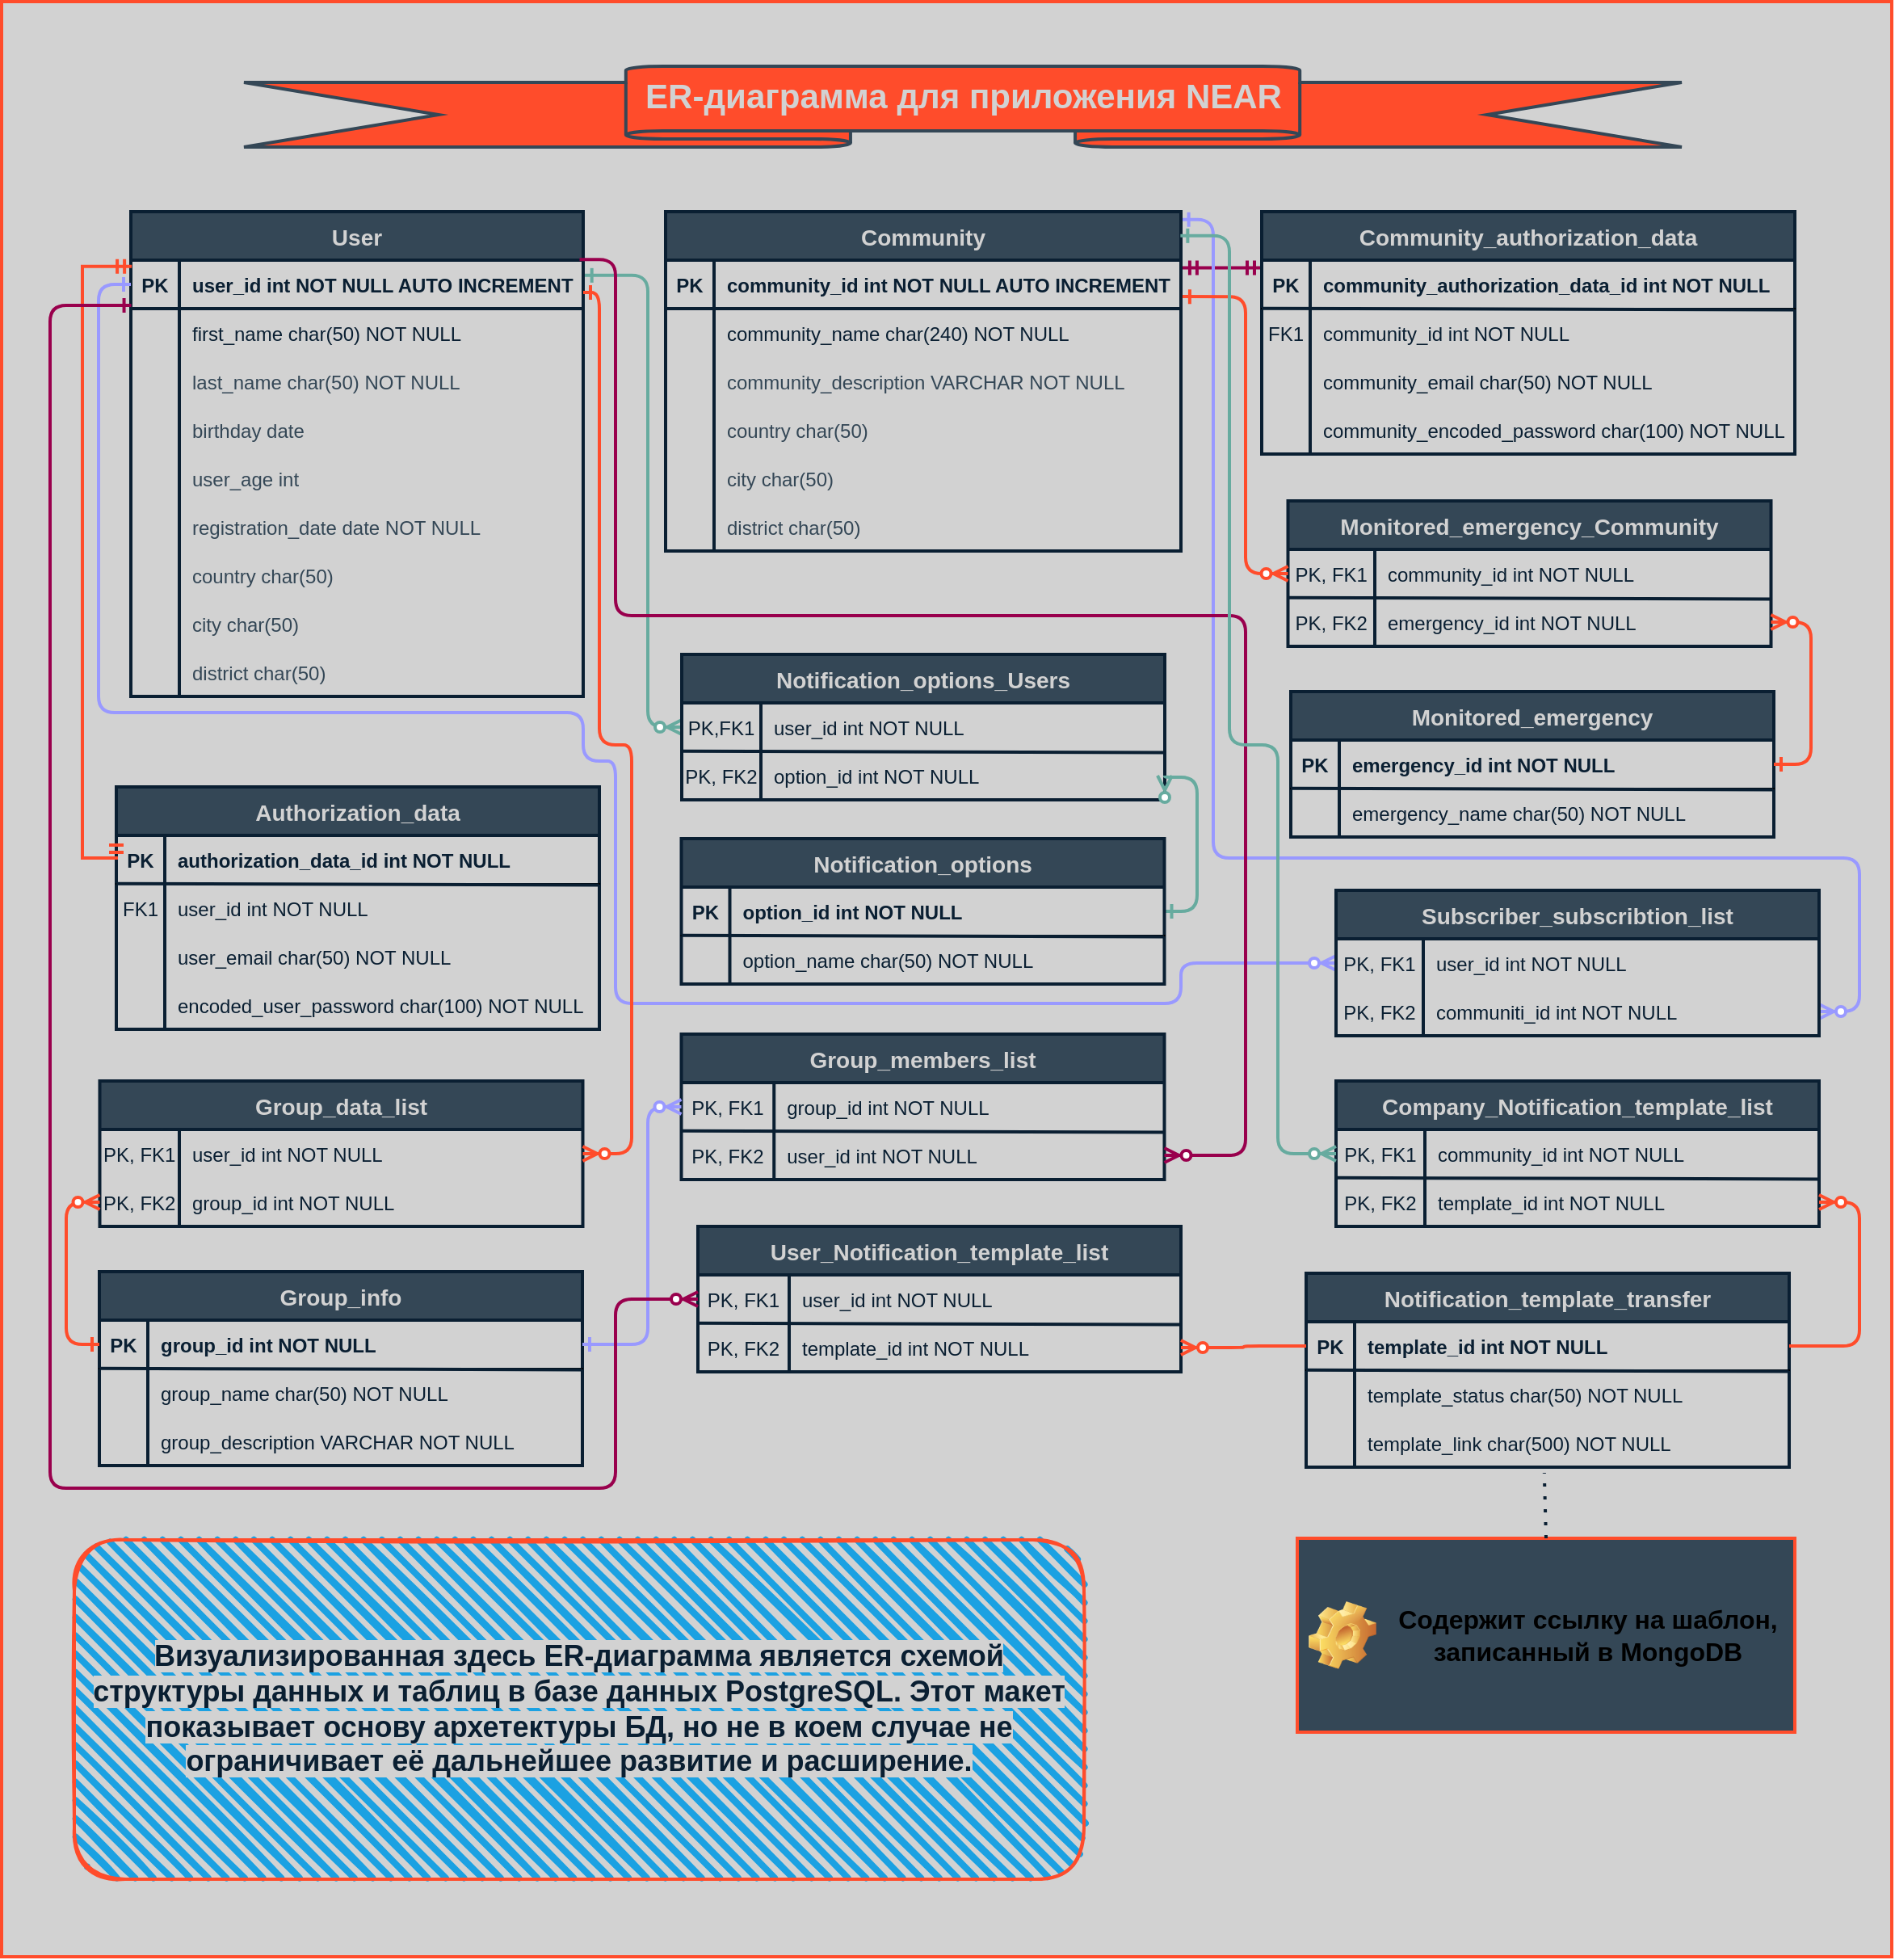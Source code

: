<mxfile version="21.8.2" type="device">
  <diagram id="R2lEEEUBdFMjLlhIrx00" name="Page-1">
    <mxGraphModel dx="3240" dy="2523" grid="1" gridSize="10" guides="1" tooltips="1" connect="1" arrows="1" fold="1" page="1" pageScale="1" pageWidth="850" pageHeight="1100" math="0" shadow="0" extFonts="Permanent Marker^https://fonts.googleapis.com/css?family=Permanent+Marker">
      <root>
        <mxCell id="0" />
        <mxCell id="1" parent="0" />
        <mxCell id="W1w_GPU8LvK_WI4qFMCy-1" value="" style="rounded=0;whiteSpace=wrap;html=1;fillColor=#D2D2D2;movable=1;resizable=1;rotatable=1;deletable=1;editable=1;locked=0;connectable=1;strokeColor=#FF4C2B;strokeWidth=2;" parent="1" vertex="1">
          <mxGeometry x="-470" y="-480" width="1170" height="1210" as="geometry" />
        </mxCell>
        <mxCell id="C-vyLk0tnHw3VtMMgP7b-1" value="" style="edgeStyle=orthogonalEdgeStyle;endArrow=ERzeroToMany;startArrow=ERone;endFill=1;startFill=0;exitX=1.003;exitY=0.314;exitDx=0;exitDy=0;entryX=0;entryY=0.5;entryDx=0;entryDy=0;strokeWidth=2;strokeColor=#67AB9F;exitPerimeter=0;" parent="1" source="C-vyLk0tnHw3VtMMgP7b-24" target="p7Mw4wTtwR3t4Kbprkma-279" edge="1">
          <mxGeometry width="100" height="100" relative="1" as="geometry">
            <mxPoint x="-58" y="180" as="sourcePoint" />
            <mxPoint x="-49" y="90.0" as="targetPoint" />
            <Array as="points">
              <mxPoint x="-70" y="-311" />
              <mxPoint x="-70" y="-31" />
            </Array>
          </mxGeometry>
        </mxCell>
        <mxCell id="C-vyLk0tnHw3VtMMgP7b-13" value="Authorization_data" style="shape=table;startSize=30;container=1;collapsible=1;childLayout=tableLayout;fixedRows=1;rowLines=0;fontStyle=1;align=center;resizeLast=1;strokeWidth=2;strokeColor=#0A1F32;fillColor=#344756;fontColor=#D2D2D2;fontSize=14;" parent="1" vertex="1">
          <mxGeometry x="-399" y="6" width="299" height="150" as="geometry" />
        </mxCell>
        <mxCell id="C-vyLk0tnHw3VtMMgP7b-14" value="" style="shape=partialRectangle;collapsible=0;dropTarget=0;pointerEvents=0;fillColor=none;points=[[0,0.5],[1,0.5]];portConstraint=eastwest;top=0;left=0;right=0;bottom=1;fontColor=#0A1F32;" parent="C-vyLk0tnHw3VtMMgP7b-13" vertex="1">
          <mxGeometry y="30" width="299" height="30" as="geometry" />
        </mxCell>
        <mxCell id="C-vyLk0tnHw3VtMMgP7b-15" value="PK" style="shape=partialRectangle;overflow=hidden;connectable=0;fillColor=none;top=0;left=0;bottom=0;right=0;fontStyle=1;fontColor=#0A1F32;" parent="C-vyLk0tnHw3VtMMgP7b-14" vertex="1">
          <mxGeometry width="30" height="30" as="geometry">
            <mxRectangle width="30" height="30" as="alternateBounds" />
          </mxGeometry>
        </mxCell>
        <mxCell id="C-vyLk0tnHw3VtMMgP7b-16" value="authorization_data_id int NOT NULL " style="shape=partialRectangle;overflow=hidden;connectable=0;fillColor=none;top=0;left=0;bottom=0;right=0;align=left;spacingLeft=6;fontStyle=1;strokeColor=#0A1F32;strokeWidth=2;fontColor=#0A1F32;" parent="C-vyLk0tnHw3VtMMgP7b-14" vertex="1">
          <mxGeometry x="30" width="269" height="30" as="geometry">
            <mxRectangle width="269" height="30" as="alternateBounds" />
          </mxGeometry>
        </mxCell>
        <mxCell id="C-vyLk0tnHw3VtMMgP7b-17" value="" style="shape=partialRectangle;collapsible=0;dropTarget=0;pointerEvents=0;fillColor=none;points=[[0,0.5],[1,0.5]];portConstraint=eastwest;top=0;left=0;right=0;bottom=0;strokeWidth=2;strokeColor=#0A1F32;fontColor=#0A1F32;" parent="C-vyLk0tnHw3VtMMgP7b-13" vertex="1">
          <mxGeometry y="60" width="299" height="30" as="geometry" />
        </mxCell>
        <mxCell id="C-vyLk0tnHw3VtMMgP7b-18" value="FK1" style="shape=partialRectangle;overflow=hidden;connectable=0;fillColor=none;top=0;left=0;bottom=0;right=0;fontColor=#0A1F32;" parent="C-vyLk0tnHw3VtMMgP7b-17" vertex="1">
          <mxGeometry width="30" height="30" as="geometry">
            <mxRectangle width="30" height="30" as="alternateBounds" />
          </mxGeometry>
        </mxCell>
        <mxCell id="C-vyLk0tnHw3VtMMgP7b-19" value="user_id int NOT NULL" style="shape=partialRectangle;overflow=hidden;connectable=0;fillColor=none;top=0;left=0;bottom=0;right=0;align=left;spacingLeft=6;fontColor=#0A1F32;" parent="C-vyLk0tnHw3VtMMgP7b-17" vertex="1">
          <mxGeometry x="30" width="269" height="30" as="geometry">
            <mxRectangle width="269" height="30" as="alternateBounds" />
          </mxGeometry>
        </mxCell>
        <mxCell id="C-vyLk0tnHw3VtMMgP7b-20" value="" style="shape=partialRectangle;collapsible=0;dropTarget=0;pointerEvents=0;fillColor=none;points=[[0,0.5],[1,0.5]];portConstraint=eastwest;top=0;left=0;right=0;bottom=0;fontColor=#0A1F32;" parent="C-vyLk0tnHw3VtMMgP7b-13" vertex="1">
          <mxGeometry y="90" width="299" height="30" as="geometry" />
        </mxCell>
        <mxCell id="C-vyLk0tnHw3VtMMgP7b-21" value="" style="shape=partialRectangle;overflow=hidden;connectable=0;fillColor=none;top=0;left=0;bottom=0;right=0;fontColor=#0A1F32;" parent="C-vyLk0tnHw3VtMMgP7b-20" vertex="1">
          <mxGeometry width="30" height="30" as="geometry">
            <mxRectangle width="30" height="30" as="alternateBounds" />
          </mxGeometry>
        </mxCell>
        <mxCell id="C-vyLk0tnHw3VtMMgP7b-22" value="user_email char(50) NOT NULL" style="shape=partialRectangle;overflow=hidden;connectable=0;fillColor=none;top=0;left=0;bottom=0;right=0;align=left;spacingLeft=6;fontColor=#0A1F32;" parent="C-vyLk0tnHw3VtMMgP7b-20" vertex="1">
          <mxGeometry x="30" width="269" height="30" as="geometry">
            <mxRectangle width="269" height="30" as="alternateBounds" />
          </mxGeometry>
        </mxCell>
        <mxCell id="p7Mw4wTtwR3t4Kbprkma-261" value="" style="endArrow=none;html=1;rounded=0;strokeWidth=2;strokeColor=#0A1F32;exitX=0;exitY=0.997;exitDx=0;exitDy=0;exitPerimeter=0;entryX=0.999;entryY=1.023;entryDx=0;entryDy=0;entryPerimeter=0;fontColor=#0A1F32;" parent="C-vyLk0tnHw3VtMMgP7b-13" source="C-vyLk0tnHw3VtMMgP7b-14" target="C-vyLk0tnHw3VtMMgP7b-14" edge="1">
          <mxGeometry width="50" height="50" relative="1" as="geometry">
            <mxPoint x="149" y="60" as="sourcePoint" />
            <mxPoint x="199" y="10" as="targetPoint" />
          </mxGeometry>
        </mxCell>
        <mxCell id="p7Mw4wTtwR3t4Kbprkma-265" value="" style="shape=tableRow;horizontal=0;startSize=0;swimlaneHead=0;swimlaneBody=0;fillColor=none;collapsible=0;dropTarget=0;points=[[0,0.5],[1,0.5]];portConstraint=eastwest;top=0;left=0;right=0;bottom=0;" parent="C-vyLk0tnHw3VtMMgP7b-13" vertex="1">
          <mxGeometry y="120" width="299" height="30" as="geometry" />
        </mxCell>
        <mxCell id="p7Mw4wTtwR3t4Kbprkma-266" value="" style="shape=partialRectangle;connectable=0;fillColor=none;top=0;left=0;bottom=0;right=0;editable=1;overflow=hidden;" parent="p7Mw4wTtwR3t4Kbprkma-265" vertex="1">
          <mxGeometry width="30" height="30" as="geometry">
            <mxRectangle width="30" height="30" as="alternateBounds" />
          </mxGeometry>
        </mxCell>
        <mxCell id="p7Mw4wTtwR3t4Kbprkma-267" value="encoded_user_password char(100) NOT NULL" style="shape=partialRectangle;connectable=0;fillColor=none;top=0;left=0;bottom=0;right=0;align=left;spacingLeft=6;overflow=hidden;fontColor=#0A1F32;" parent="p7Mw4wTtwR3t4Kbprkma-265" vertex="1">
          <mxGeometry x="30" width="269" height="30" as="geometry">
            <mxRectangle width="269" height="30" as="alternateBounds" />
          </mxGeometry>
        </mxCell>
        <mxCell id="C-vyLk0tnHw3VtMMgP7b-23" value="User" style="shape=table;startSize=30;container=1;collapsible=1;childLayout=tableLayout;fixedRows=1;rowLines=0;fontStyle=1;align=center;resizeLast=1;strokeWidth=2;strokeColor=#0A1F32;fillColor=#344756;fontColor=#D2D2D2;fontSize=14;" parent="1" vertex="1">
          <mxGeometry x="-390" y="-350" width="280" height="300" as="geometry" />
        </mxCell>
        <mxCell id="C-vyLk0tnHw3VtMMgP7b-24" value="" style="shape=partialRectangle;collapsible=0;dropTarget=0;pointerEvents=0;fillColor=none;points=[[0,0.5],[1,0.5]];portConstraint=eastwest;top=0;left=0;right=0;bottom=1;strokeWidth=2;strokeColor=#0A1F32;fontColor=#0A1F32;" parent="C-vyLk0tnHw3VtMMgP7b-23" vertex="1">
          <mxGeometry y="30" width="280" height="30" as="geometry" />
        </mxCell>
        <mxCell id="C-vyLk0tnHw3VtMMgP7b-25" value="PK" style="shape=partialRectangle;overflow=hidden;connectable=0;fillColor=none;top=0;left=0;bottom=0;right=0;fontStyle=1;strokeWidth=2;strokeColor=#0A1F32;fontColor=#0A1F32;" parent="C-vyLk0tnHw3VtMMgP7b-24" vertex="1">
          <mxGeometry width="30" height="30" as="geometry">
            <mxRectangle width="30" height="30" as="alternateBounds" />
          </mxGeometry>
        </mxCell>
        <mxCell id="C-vyLk0tnHw3VtMMgP7b-26" value="user_id int NOT NULL AUTO INCREMENT" style="shape=partialRectangle;overflow=hidden;connectable=0;fillColor=none;top=0;left=0;bottom=0;right=0;align=left;spacingLeft=6;fontStyle=1;strokeWidth=2;strokeColor=#0A1F32;fontColor=#0A1F32;" parent="C-vyLk0tnHw3VtMMgP7b-24" vertex="1">
          <mxGeometry x="30" width="250" height="30" as="geometry">
            <mxRectangle width="250" height="30" as="alternateBounds" />
          </mxGeometry>
        </mxCell>
        <mxCell id="C-vyLk0tnHw3VtMMgP7b-27" value="" style="shape=partialRectangle;collapsible=0;dropTarget=0;pointerEvents=0;fillColor=none;points=[[0,0.5],[1,0.5]];portConstraint=eastwest;top=0;left=0;right=0;bottom=0;strokeWidth=2;strokeColor=#0A1F32;fontColor=#0A1F32;" parent="C-vyLk0tnHw3VtMMgP7b-23" vertex="1">
          <mxGeometry y="60" width="280" height="30" as="geometry" />
        </mxCell>
        <mxCell id="C-vyLk0tnHw3VtMMgP7b-28" value="" style="shape=partialRectangle;overflow=hidden;connectable=0;fillColor=none;top=0;left=0;bottom=0;right=0;strokeWidth=2;strokeColor=#0A1F32;fontColor=#0A1F32;" parent="C-vyLk0tnHw3VtMMgP7b-27" vertex="1">
          <mxGeometry width="30" height="30" as="geometry">
            <mxRectangle width="30" height="30" as="alternateBounds" />
          </mxGeometry>
        </mxCell>
        <mxCell id="C-vyLk0tnHw3VtMMgP7b-29" value="first_name char(50) NOT NULL" style="shape=partialRectangle;overflow=hidden;connectable=0;fillColor=none;top=0;left=0;bottom=0;right=0;align=left;spacingLeft=6;strokeWidth=2;strokeColor=#0A1F32;fontColor=#0A1F32;" parent="C-vyLk0tnHw3VtMMgP7b-27" vertex="1">
          <mxGeometry x="30" width="250" height="30" as="geometry">
            <mxRectangle width="250" height="30" as="alternateBounds" />
          </mxGeometry>
        </mxCell>
        <mxCell id="0TbL1DXXGFVTLUaKbiiW-1" value="" style="shape=tableRow;horizontal=0;startSize=0;swimlaneHead=0;swimlaneBody=0;fillColor=none;collapsible=0;dropTarget=0;points=[[0,0.5],[1,0.5]];portConstraint=eastwest;top=0;left=0;right=0;bottom=0;" vertex="1" parent="C-vyLk0tnHw3VtMMgP7b-23">
          <mxGeometry y="90" width="280" height="30" as="geometry" />
        </mxCell>
        <mxCell id="0TbL1DXXGFVTLUaKbiiW-2" value="" style="shape=partialRectangle;connectable=0;fillColor=none;top=0;left=0;bottom=0;right=0;editable=1;overflow=hidden;" vertex="1" parent="0TbL1DXXGFVTLUaKbiiW-1">
          <mxGeometry width="30" height="30" as="geometry">
            <mxRectangle width="30" height="30" as="alternateBounds" />
          </mxGeometry>
        </mxCell>
        <mxCell id="0TbL1DXXGFVTLUaKbiiW-3" value="last_name char(50) NOT NULL" style="shape=partialRectangle;connectable=0;fillColor=none;top=0;left=0;bottom=0;right=0;align=left;spacingLeft=6;overflow=hidden;fontColor=#344756;" vertex="1" parent="0TbL1DXXGFVTLUaKbiiW-1">
          <mxGeometry x="30" width="250" height="30" as="geometry">
            <mxRectangle width="250" height="30" as="alternateBounds" />
          </mxGeometry>
        </mxCell>
        <mxCell id="0TbL1DXXGFVTLUaKbiiW-4" value="" style="shape=tableRow;horizontal=0;startSize=0;swimlaneHead=0;swimlaneBody=0;fillColor=none;collapsible=0;dropTarget=0;points=[[0,0.5],[1,0.5]];portConstraint=eastwest;top=0;left=0;right=0;bottom=0;" vertex="1" parent="C-vyLk0tnHw3VtMMgP7b-23">
          <mxGeometry y="120" width="280" height="30" as="geometry" />
        </mxCell>
        <mxCell id="0TbL1DXXGFVTLUaKbiiW-5" value="" style="shape=partialRectangle;connectable=0;fillColor=none;top=0;left=0;bottom=0;right=0;editable=1;overflow=hidden;" vertex="1" parent="0TbL1DXXGFVTLUaKbiiW-4">
          <mxGeometry width="30" height="30" as="geometry">
            <mxRectangle width="30" height="30" as="alternateBounds" />
          </mxGeometry>
        </mxCell>
        <mxCell id="0TbL1DXXGFVTLUaKbiiW-6" value="birthday date " style="shape=partialRectangle;connectable=0;fillColor=none;top=0;left=0;bottom=0;right=0;align=left;spacingLeft=6;overflow=hidden;fontColor=#344756;" vertex="1" parent="0TbL1DXXGFVTLUaKbiiW-4">
          <mxGeometry x="30" width="250" height="30" as="geometry">
            <mxRectangle width="250" height="30" as="alternateBounds" />
          </mxGeometry>
        </mxCell>
        <mxCell id="0TbL1DXXGFVTLUaKbiiW-7" value="" style="shape=tableRow;horizontal=0;startSize=0;swimlaneHead=0;swimlaneBody=0;fillColor=none;collapsible=0;dropTarget=0;points=[[0,0.5],[1,0.5]];portConstraint=eastwest;top=0;left=0;right=0;bottom=0;" vertex="1" parent="C-vyLk0tnHw3VtMMgP7b-23">
          <mxGeometry y="150" width="280" height="30" as="geometry" />
        </mxCell>
        <mxCell id="0TbL1DXXGFVTLUaKbiiW-8" value="" style="shape=partialRectangle;connectable=0;fillColor=none;top=0;left=0;bottom=0;right=0;editable=1;overflow=hidden;" vertex="1" parent="0TbL1DXXGFVTLUaKbiiW-7">
          <mxGeometry width="30" height="30" as="geometry">
            <mxRectangle width="30" height="30" as="alternateBounds" />
          </mxGeometry>
        </mxCell>
        <mxCell id="0TbL1DXXGFVTLUaKbiiW-9" value="user_age int " style="shape=partialRectangle;connectable=0;fillColor=none;top=0;left=0;bottom=0;right=0;align=left;spacingLeft=6;overflow=hidden;fontColor=#344756;" vertex="1" parent="0TbL1DXXGFVTLUaKbiiW-7">
          <mxGeometry x="30" width="250" height="30" as="geometry">
            <mxRectangle width="250" height="30" as="alternateBounds" />
          </mxGeometry>
        </mxCell>
        <mxCell id="0TbL1DXXGFVTLUaKbiiW-27" value="" style="shape=tableRow;horizontal=0;startSize=0;swimlaneHead=0;swimlaneBody=0;fillColor=none;collapsible=0;dropTarget=0;points=[[0,0.5],[1,0.5]];portConstraint=eastwest;top=0;left=0;right=0;bottom=0;" vertex="1" parent="C-vyLk0tnHw3VtMMgP7b-23">
          <mxGeometry y="180" width="280" height="30" as="geometry" />
        </mxCell>
        <mxCell id="0TbL1DXXGFVTLUaKbiiW-28" value="" style="shape=partialRectangle;connectable=0;fillColor=none;top=0;left=0;bottom=0;right=0;editable=1;overflow=hidden;" vertex="1" parent="0TbL1DXXGFVTLUaKbiiW-27">
          <mxGeometry width="30" height="30" as="geometry">
            <mxRectangle width="30" height="30" as="alternateBounds" />
          </mxGeometry>
        </mxCell>
        <mxCell id="0TbL1DXXGFVTLUaKbiiW-29" value="registration_date date NOT NULL" style="shape=partialRectangle;connectable=0;fillColor=none;top=0;left=0;bottom=0;right=0;align=left;spacingLeft=6;overflow=hidden;fontColor=#344756;" vertex="1" parent="0TbL1DXXGFVTLUaKbiiW-27">
          <mxGeometry x="30" width="250" height="30" as="geometry">
            <mxRectangle width="250" height="30" as="alternateBounds" />
          </mxGeometry>
        </mxCell>
        <mxCell id="0TbL1DXXGFVTLUaKbiiW-17" value="" style="shape=tableRow;horizontal=0;startSize=0;swimlaneHead=0;swimlaneBody=0;fillColor=none;collapsible=0;dropTarget=0;points=[[0,0.5],[1,0.5]];portConstraint=eastwest;top=0;left=0;right=0;bottom=0;" vertex="1" parent="C-vyLk0tnHw3VtMMgP7b-23">
          <mxGeometry y="210" width="280" height="30" as="geometry" />
        </mxCell>
        <mxCell id="0TbL1DXXGFVTLUaKbiiW-18" value="" style="shape=partialRectangle;connectable=0;fillColor=none;top=0;left=0;bottom=0;right=0;editable=1;overflow=hidden;" vertex="1" parent="0TbL1DXXGFVTLUaKbiiW-17">
          <mxGeometry width="30" height="30" as="geometry">
            <mxRectangle width="30" height="30" as="alternateBounds" />
          </mxGeometry>
        </mxCell>
        <mxCell id="0TbL1DXXGFVTLUaKbiiW-19" value="country char(50) " style="shape=partialRectangle;connectable=0;fillColor=none;top=0;left=0;bottom=0;right=0;align=left;spacingLeft=6;overflow=hidden;fontColor=#344756;" vertex="1" parent="0TbL1DXXGFVTLUaKbiiW-17">
          <mxGeometry x="30" width="250" height="30" as="geometry">
            <mxRectangle width="250" height="30" as="alternateBounds" />
          </mxGeometry>
        </mxCell>
        <mxCell id="0TbL1DXXGFVTLUaKbiiW-24" value="" style="shape=tableRow;horizontal=0;startSize=0;swimlaneHead=0;swimlaneBody=0;fillColor=none;collapsible=0;dropTarget=0;points=[[0,0.5],[1,0.5]];portConstraint=eastwest;top=0;left=0;right=0;bottom=0;" vertex="1" parent="C-vyLk0tnHw3VtMMgP7b-23">
          <mxGeometry y="240" width="280" height="30" as="geometry" />
        </mxCell>
        <mxCell id="0TbL1DXXGFVTLUaKbiiW-25" value="" style="shape=partialRectangle;connectable=0;fillColor=none;top=0;left=0;bottom=0;right=0;editable=1;overflow=hidden;" vertex="1" parent="0TbL1DXXGFVTLUaKbiiW-24">
          <mxGeometry width="30" height="30" as="geometry">
            <mxRectangle width="30" height="30" as="alternateBounds" />
          </mxGeometry>
        </mxCell>
        <mxCell id="0TbL1DXXGFVTLUaKbiiW-26" value="city char(50) " style="shape=partialRectangle;connectable=0;fillColor=none;top=0;left=0;bottom=0;right=0;align=left;spacingLeft=6;overflow=hidden;fontColor=#344756;" vertex="1" parent="0TbL1DXXGFVTLUaKbiiW-24">
          <mxGeometry x="30" width="250" height="30" as="geometry">
            <mxRectangle width="250" height="30" as="alternateBounds" />
          </mxGeometry>
        </mxCell>
        <mxCell id="0TbL1DXXGFVTLUaKbiiW-20" value="" style="shape=tableRow;horizontal=0;startSize=0;swimlaneHead=0;swimlaneBody=0;fillColor=none;collapsible=0;dropTarget=0;points=[[0,0.5],[1,0.5]];portConstraint=eastwest;top=0;left=0;right=0;bottom=0;" vertex="1" parent="C-vyLk0tnHw3VtMMgP7b-23">
          <mxGeometry y="270" width="280" height="30" as="geometry" />
        </mxCell>
        <mxCell id="0TbL1DXXGFVTLUaKbiiW-21" value="" style="shape=partialRectangle;connectable=0;fillColor=none;top=0;left=0;bottom=0;right=0;editable=1;overflow=hidden;" vertex="1" parent="0TbL1DXXGFVTLUaKbiiW-20">
          <mxGeometry width="30" height="30" as="geometry">
            <mxRectangle width="30" height="30" as="alternateBounds" />
          </mxGeometry>
        </mxCell>
        <mxCell id="0TbL1DXXGFVTLUaKbiiW-22" value="district char(50) " style="shape=partialRectangle;connectable=0;fillColor=none;top=0;left=0;bottom=0;right=0;align=left;spacingLeft=6;overflow=hidden;fontColor=#344756;" vertex="1" parent="0TbL1DXXGFVTLUaKbiiW-20">
          <mxGeometry x="30" width="250" height="30" as="geometry">
            <mxRectangle width="250" height="30" as="alternateBounds" />
          </mxGeometry>
        </mxCell>
        <mxCell id="W1w_GPU8LvK_WI4qFMCy-83" value="" style="edgeStyle=orthogonalEdgeStyle;fontSize=12;html=1;endArrow=ERmandOne;startArrow=ERmandOne;rounded=0;entryX=0;entryY=0.5;entryDx=0;entryDy=0;strokeWidth=2;exitX=0.002;exitY=0.129;exitDx=0;exitDy=0;strokeColor=#FF4C2B;exitPerimeter=0;" parent="1" source="C-vyLk0tnHw3VtMMgP7b-24" target="C-vyLk0tnHw3VtMMgP7b-14" edge="1">
          <mxGeometry width="100" height="100" relative="1" as="geometry">
            <mxPoint x="-410" y="200" as="sourcePoint" />
            <mxPoint x="-220" y="193" as="targetPoint" />
            <Array as="points">
              <mxPoint x="-420" y="-316" />
              <mxPoint x="-420" y="50" />
              <mxPoint x="-399" y="50" />
            </Array>
          </mxGeometry>
        </mxCell>
        <mxCell id="W1w_GPU8LvK_WI4qFMCy-87" value="" style="shape=tableRow;horizontal=0;startSize=0;swimlaneHead=0;swimlaneBody=0;fillColor=none;collapsible=0;dropTarget=0;points=[[0,0.5],[1,0.5]];portConstraint=eastwest;top=0;left=0;right=0;bottom=0;strokeWidth=2;strokeColor=#0A1F32;fontColor=#0A1F32;" parent="1" vertex="1">
          <mxGeometry x="-391" y="-134" width="270" height="30" as="geometry" />
        </mxCell>
        <mxCell id="W1w_GPU8LvK_WI4qFMCy-90" value="" style="shape=tableRow;horizontal=0;startSize=0;swimlaneHead=0;swimlaneBody=0;fillColor=none;collapsible=0;dropTarget=0;points=[[0,0.5],[1,0.5]];portConstraint=eastwest;top=0;left=0;right=0;bottom=0;strokeWidth=2;strokeColor=#0A1F32;fontColor=#0A1F32;" parent="1" vertex="1">
          <mxGeometry x="-389" y="-99" width="270" height="30" as="geometry" />
        </mxCell>
        <mxCell id="W1w_GPU8LvK_WI4qFMCy-148" value="" style="edgeStyle=orthogonalEdgeStyle;fontSize=12;html=1;endArrow=ERmandOne;startArrow=ERmandOne;rounded=0;entryX=0.003;entryY=0.186;entryDx=0;entryDy=0;strokeColor=#99004D;strokeWidth=2;exitX=1.003;exitY=0.159;exitDx=0;exitDy=0;exitPerimeter=0;entryPerimeter=0;" parent="1" target="p7Mw4wTtwR3t4Kbprkma-303" edge="1" source="p7Mw4wTtwR3t4Kbprkma-185">
          <mxGeometry width="100" height="100" relative="1" as="geometry">
            <mxPoint x="260" y="-130" as="sourcePoint" />
            <mxPoint x="1210.5" y="176" as="targetPoint" />
            <Array as="points">
              <mxPoint x="310" y="-315" />
            </Array>
          </mxGeometry>
        </mxCell>
        <mxCell id="W1w_GPU8LvK_WI4qFMCy-243" value="" style="edgeStyle=orthogonalEdgeStyle;endArrow=ERzeroToMany;startArrow=ERone;endFill=1;startFill=0;entryX=0;entryY=0.5;entryDx=0;entryDy=0;strokeWidth=2;strokeColor=#9999FF;exitX=0;exitY=0.5;exitDx=0;exitDy=0;" parent="1" source="C-vyLk0tnHw3VtMMgP7b-24" target="p7Mw4wTtwR3t4Kbprkma-346" edge="1">
          <mxGeometry width="100" height="100" relative="1" as="geometry">
            <mxPoint y="560" as="sourcePoint" />
            <mxPoint x="356" y="204" as="targetPoint" />
            <Array as="points">
              <mxPoint x="-410" y="-305" />
              <mxPoint x="-410" y="-40" />
              <mxPoint x="-110" y="-40" />
              <mxPoint x="-110" y="-10" />
              <mxPoint x="-90" y="-10" />
              <mxPoint x="-90" y="140" />
              <mxPoint x="260" y="140" />
              <mxPoint x="260" y="115" />
            </Array>
          </mxGeometry>
        </mxCell>
        <mxCell id="W1w_GPU8LvK_WI4qFMCy-244" value="" style="endArrow=ERzeroToMany;startArrow=ERone;endFill=1;startFill=0;exitX=1.001;exitY=0.023;exitDx=0;exitDy=0;strokeWidth=2;entryX=1;entryY=0.5;entryDx=0;entryDy=0;strokeColor=#9999FF;edgeStyle=orthogonalEdgeStyle;exitPerimeter=0;" parent="1" source="p7Mw4wTtwR3t4Kbprkma-184" target="p7Mw4wTtwR3t4Kbprkma-353" edge="1">
          <mxGeometry width="100" height="100" relative="1" as="geometry">
            <mxPoint x="-60" y="378" as="sourcePoint" />
            <mxPoint x="655" y="204" as="targetPoint" />
            <Array as="points">
              <mxPoint x="280" y="-345" />
              <mxPoint x="280" y="50" />
              <mxPoint x="680" y="50" />
              <mxPoint x="680" y="145" />
            </Array>
          </mxGeometry>
        </mxCell>
        <mxCell id="p7Mw4wTtwR3t4Kbprkma-184" value="Community" style="shape=table;startSize=30;container=1;collapsible=1;childLayout=tableLayout;fixedRows=1;rowLines=0;fontStyle=1;align=center;resizeLast=1;strokeWidth=2;strokeColor=#0A1F32;fillColor=#344756;fontColor=#D2D2D2;fontSize=14;" parent="1" vertex="1">
          <mxGeometry x="-59" y="-350" width="319" height="210" as="geometry" />
        </mxCell>
        <mxCell id="p7Mw4wTtwR3t4Kbprkma-185" value="" style="shape=partialRectangle;collapsible=0;dropTarget=0;pointerEvents=0;fillColor=none;points=[[0,0.5],[1,0.5]];portConstraint=eastwest;top=0;left=0;right=0;bottom=1;strokeWidth=2;strokeColor=#0A1F32;fontColor=#0A1F32;" parent="p7Mw4wTtwR3t4Kbprkma-184" vertex="1">
          <mxGeometry y="30" width="319" height="30" as="geometry" />
        </mxCell>
        <mxCell id="p7Mw4wTtwR3t4Kbprkma-186" value="PK" style="shape=partialRectangle;overflow=hidden;connectable=0;fillColor=none;top=0;left=0;bottom=0;right=0;fontStyle=1;strokeWidth=2;strokeColor=#0A1F32;fontColor=#0A1F32;" parent="p7Mw4wTtwR3t4Kbprkma-185" vertex="1">
          <mxGeometry width="30" height="30" as="geometry">
            <mxRectangle width="30" height="30" as="alternateBounds" />
          </mxGeometry>
        </mxCell>
        <mxCell id="p7Mw4wTtwR3t4Kbprkma-187" value="community_id int NOT NULL AUTO INCREMENT" style="shape=partialRectangle;overflow=hidden;connectable=0;fillColor=none;top=0;left=0;bottom=0;right=0;align=left;spacingLeft=6;fontStyle=1;strokeWidth=2;strokeColor=#0A1F32;fontColor=#0A1F32;" parent="p7Mw4wTtwR3t4Kbprkma-185" vertex="1">
          <mxGeometry x="30" width="289" height="30" as="geometry">
            <mxRectangle width="289" height="30" as="alternateBounds" />
          </mxGeometry>
        </mxCell>
        <mxCell id="p7Mw4wTtwR3t4Kbprkma-188" value="" style="shape=partialRectangle;collapsible=0;dropTarget=0;pointerEvents=0;fillColor=none;points=[[0,0.5],[1,0.5]];portConstraint=eastwest;top=0;left=0;right=0;bottom=0;strokeWidth=2;strokeColor=#0A1F32;fontColor=#0A1F32;" parent="p7Mw4wTtwR3t4Kbprkma-184" vertex="1">
          <mxGeometry y="60" width="319" height="30" as="geometry" />
        </mxCell>
        <mxCell id="p7Mw4wTtwR3t4Kbprkma-189" value="" style="shape=partialRectangle;overflow=hidden;connectable=0;fillColor=none;top=0;left=0;bottom=0;right=0;strokeWidth=2;strokeColor=#0A1F32;fontColor=#0A1F32;" parent="p7Mw4wTtwR3t4Kbprkma-188" vertex="1">
          <mxGeometry width="30" height="30" as="geometry">
            <mxRectangle width="30" height="30" as="alternateBounds" />
          </mxGeometry>
        </mxCell>
        <mxCell id="p7Mw4wTtwR3t4Kbprkma-190" value="community_name char(240) NOT NULL" style="shape=partialRectangle;overflow=hidden;connectable=0;fillColor=none;top=0;left=0;bottom=0;right=0;align=left;spacingLeft=6;strokeWidth=2;strokeColor=#0A1F32;fontColor=#0A1F32;" parent="p7Mw4wTtwR3t4Kbprkma-188" vertex="1">
          <mxGeometry x="30" width="289" height="30" as="geometry">
            <mxRectangle width="289" height="30" as="alternateBounds" />
          </mxGeometry>
        </mxCell>
        <mxCell id="0TbL1DXXGFVTLUaKbiiW-35" value="" style="shape=tableRow;horizontal=0;startSize=0;swimlaneHead=0;swimlaneBody=0;fillColor=none;collapsible=0;dropTarget=0;points=[[0,0.5],[1,0.5]];portConstraint=eastwest;top=0;left=0;right=0;bottom=0;" vertex="1" parent="p7Mw4wTtwR3t4Kbprkma-184">
          <mxGeometry y="90" width="319" height="30" as="geometry" />
        </mxCell>
        <mxCell id="0TbL1DXXGFVTLUaKbiiW-36" value="" style="shape=partialRectangle;connectable=0;fillColor=none;top=0;left=0;bottom=0;right=0;editable=1;overflow=hidden;" vertex="1" parent="0TbL1DXXGFVTLUaKbiiW-35">
          <mxGeometry width="30" height="30" as="geometry">
            <mxRectangle width="30" height="30" as="alternateBounds" />
          </mxGeometry>
        </mxCell>
        <mxCell id="0TbL1DXXGFVTLUaKbiiW-37" value="community_description VARCHAR NOT NULL" style="shape=partialRectangle;connectable=0;fillColor=none;top=0;left=0;bottom=0;right=0;align=left;spacingLeft=6;overflow=hidden;fontColor=#344756;" vertex="1" parent="0TbL1DXXGFVTLUaKbiiW-35">
          <mxGeometry x="30" width="289" height="30" as="geometry">
            <mxRectangle width="289" height="30" as="alternateBounds" />
          </mxGeometry>
        </mxCell>
        <mxCell id="0TbL1DXXGFVTLUaKbiiW-41" value="" style="shape=tableRow;horizontal=0;startSize=0;swimlaneHead=0;swimlaneBody=0;fillColor=none;collapsible=0;dropTarget=0;points=[[0,0.5],[1,0.5]];portConstraint=eastwest;top=0;left=0;right=0;bottom=0;" vertex="1" parent="p7Mw4wTtwR3t4Kbprkma-184">
          <mxGeometry y="120" width="319" height="30" as="geometry" />
        </mxCell>
        <mxCell id="0TbL1DXXGFVTLUaKbiiW-42" value="" style="shape=partialRectangle;connectable=0;fillColor=none;top=0;left=0;bottom=0;right=0;editable=1;overflow=hidden;" vertex="1" parent="0TbL1DXXGFVTLUaKbiiW-41">
          <mxGeometry width="30" height="30" as="geometry">
            <mxRectangle width="30" height="30" as="alternateBounds" />
          </mxGeometry>
        </mxCell>
        <mxCell id="0TbL1DXXGFVTLUaKbiiW-43" value="country char(50) " style="shape=partialRectangle;connectable=0;fillColor=none;top=0;left=0;bottom=0;right=0;align=left;spacingLeft=6;overflow=hidden;fontColor=#344756;" vertex="1" parent="0TbL1DXXGFVTLUaKbiiW-41">
          <mxGeometry x="30" width="289" height="30" as="geometry">
            <mxRectangle width="289" height="30" as="alternateBounds" />
          </mxGeometry>
        </mxCell>
        <mxCell id="0TbL1DXXGFVTLUaKbiiW-38" value="" style="shape=tableRow;horizontal=0;startSize=0;swimlaneHead=0;swimlaneBody=0;fillColor=none;collapsible=0;dropTarget=0;points=[[0,0.5],[1,0.5]];portConstraint=eastwest;top=0;left=0;right=0;bottom=0;" vertex="1" parent="p7Mw4wTtwR3t4Kbprkma-184">
          <mxGeometry y="150" width="319" height="30" as="geometry" />
        </mxCell>
        <mxCell id="0TbL1DXXGFVTLUaKbiiW-39" value="" style="shape=partialRectangle;connectable=0;fillColor=none;top=0;left=0;bottom=0;right=0;editable=1;overflow=hidden;" vertex="1" parent="0TbL1DXXGFVTLUaKbiiW-38">
          <mxGeometry width="30" height="30" as="geometry">
            <mxRectangle width="30" height="30" as="alternateBounds" />
          </mxGeometry>
        </mxCell>
        <mxCell id="0TbL1DXXGFVTLUaKbiiW-40" value="city char(50) " style="shape=partialRectangle;connectable=0;fillColor=none;top=0;left=0;bottom=0;right=0;align=left;spacingLeft=6;overflow=hidden;fontColor=#344756;" vertex="1" parent="0TbL1DXXGFVTLUaKbiiW-38">
          <mxGeometry x="30" width="289" height="30" as="geometry">
            <mxRectangle width="289" height="30" as="alternateBounds" />
          </mxGeometry>
        </mxCell>
        <mxCell id="0TbL1DXXGFVTLUaKbiiW-44" value="" style="shape=tableRow;horizontal=0;startSize=0;swimlaneHead=0;swimlaneBody=0;fillColor=none;collapsible=0;dropTarget=0;points=[[0,0.5],[1,0.5]];portConstraint=eastwest;top=0;left=0;right=0;bottom=0;" vertex="1" parent="p7Mw4wTtwR3t4Kbprkma-184">
          <mxGeometry y="180" width="319" height="30" as="geometry" />
        </mxCell>
        <mxCell id="0TbL1DXXGFVTLUaKbiiW-45" value="" style="shape=partialRectangle;connectable=0;fillColor=none;top=0;left=0;bottom=0;right=0;editable=1;overflow=hidden;" vertex="1" parent="0TbL1DXXGFVTLUaKbiiW-44">
          <mxGeometry width="30" height="30" as="geometry">
            <mxRectangle width="30" height="30" as="alternateBounds" />
          </mxGeometry>
        </mxCell>
        <mxCell id="0TbL1DXXGFVTLUaKbiiW-46" value="district char(50) " style="shape=partialRectangle;connectable=0;fillColor=none;top=0;left=0;bottom=0;right=0;align=left;spacingLeft=6;overflow=hidden;fontColor=#344756;" vertex="1" parent="0TbL1DXXGFVTLUaKbiiW-44">
          <mxGeometry x="30" width="289" height="30" as="geometry">
            <mxRectangle width="289" height="30" as="alternateBounds" />
          </mxGeometry>
        </mxCell>
        <mxCell id="p7Mw4wTtwR3t4Kbprkma-275" value="Notification_options_Users" style="shape=table;startSize=30;container=1;collapsible=1;childLayout=tableLayout;fixedRows=1;rowLines=0;fontStyle=1;align=center;resizeLast=1;strokeWidth=2;strokeColor=#0A1F32;fillColor=#344756;fontColor=#D2D2D2;fontSize=14;" parent="1" vertex="1">
          <mxGeometry x="-49" y="-76" width="299" height="90" as="geometry" />
        </mxCell>
        <mxCell id="p7Mw4wTtwR3t4Kbprkma-279" value="" style="shape=partialRectangle;collapsible=0;dropTarget=0;pointerEvents=0;fillColor=none;points=[[0,0.5],[1,0.5]];portConstraint=eastwest;top=0;left=0;right=0;bottom=0;strokeWidth=2;strokeColor=#0A1F32;fontColor=#0A1F32;" parent="p7Mw4wTtwR3t4Kbprkma-275" vertex="1">
          <mxGeometry y="30" width="299" height="30" as="geometry" />
        </mxCell>
        <mxCell id="p7Mw4wTtwR3t4Kbprkma-280" value="PK,FK1" style="shape=partialRectangle;overflow=hidden;connectable=0;fillColor=none;top=0;left=0;bottom=0;right=0;fontColor=#0A1F32;" parent="p7Mw4wTtwR3t4Kbprkma-279" vertex="1">
          <mxGeometry width="49" height="30" as="geometry">
            <mxRectangle width="49" height="30" as="alternateBounds" />
          </mxGeometry>
        </mxCell>
        <mxCell id="p7Mw4wTtwR3t4Kbprkma-281" value="user_id int NOT NULL" style="shape=partialRectangle;overflow=hidden;connectable=0;fillColor=none;top=0;left=0;bottom=0;right=0;align=left;spacingLeft=6;fontColor=#0A1F32;" parent="p7Mw4wTtwR3t4Kbprkma-279" vertex="1">
          <mxGeometry x="49" width="250" height="30" as="geometry">
            <mxRectangle width="250" height="30" as="alternateBounds" />
          </mxGeometry>
        </mxCell>
        <mxCell id="p7Mw4wTtwR3t4Kbprkma-282" value="" style="shape=partialRectangle;collapsible=0;dropTarget=0;pointerEvents=0;fillColor=none;points=[[0,0.5],[1,0.5]];portConstraint=eastwest;top=0;left=0;right=0;bottom=0;fontColor=#0A1F32;" parent="p7Mw4wTtwR3t4Kbprkma-275" vertex="1">
          <mxGeometry y="60" width="299" height="30" as="geometry" />
        </mxCell>
        <mxCell id="p7Mw4wTtwR3t4Kbprkma-283" value="PK, FK2" style="shape=partialRectangle;overflow=hidden;connectable=0;fillColor=none;top=0;left=0;bottom=0;right=0;fontColor=#0A1F32;" parent="p7Mw4wTtwR3t4Kbprkma-282" vertex="1">
          <mxGeometry width="49" height="30" as="geometry">
            <mxRectangle width="49" height="30" as="alternateBounds" />
          </mxGeometry>
        </mxCell>
        <mxCell id="p7Mw4wTtwR3t4Kbprkma-284" value="option_id int NOT NULL" style="shape=partialRectangle;overflow=hidden;connectable=0;fillColor=none;top=0;left=0;bottom=0;right=0;align=left;spacingLeft=6;fontColor=#0A1F32;" parent="p7Mw4wTtwR3t4Kbprkma-282" vertex="1">
          <mxGeometry x="49" width="250" height="30" as="geometry">
            <mxRectangle width="250" height="30" as="alternateBounds" />
          </mxGeometry>
        </mxCell>
        <mxCell id="p7Mw4wTtwR3t4Kbprkma-285" value="" style="endArrow=none;html=1;rounded=0;strokeWidth=2;strokeColor=#0A1F32;exitX=0;exitY=0.997;exitDx=0;exitDy=0;exitPerimeter=0;entryX=0.999;entryY=1.023;entryDx=0;entryDy=0;entryPerimeter=0;fontColor=#0A1F32;" parent="p7Mw4wTtwR3t4Kbprkma-275" edge="1">
          <mxGeometry width="50" height="50" relative="1" as="geometry">
            <mxPoint y="59.91" as="sourcePoint" />
            <mxPoint x="298.701" y="60.69" as="targetPoint" />
          </mxGeometry>
        </mxCell>
        <mxCell id="p7Mw4wTtwR3t4Kbprkma-289" value="" style="edgeStyle=orthogonalEdgeStyle;endArrow=ERzeroToMany;startArrow=ERone;endFill=1;startFill=0;exitX=1;exitY=0.5;exitDx=0;exitDy=0;entryX=1;entryY=0.5;entryDx=0;entryDy=0;strokeWidth=2;strokeColor=#67AB9F;" parent="1" source="p7Mw4wTtwR3t4Kbprkma-291" target="p7Mw4wTtwR3t4Kbprkma-282" edge="1">
          <mxGeometry width="100" height="100" relative="1" as="geometry">
            <mxPoint x="249.75" y="270" as="sourcePoint" />
            <mxPoint x="250.0" y="90.0" as="targetPoint" />
            <Array as="points">
              <mxPoint x="270" y="83" />
              <mxPoint x="270" />
              <mxPoint x="250" />
            </Array>
          </mxGeometry>
        </mxCell>
        <mxCell id="p7Mw4wTtwR3t4Kbprkma-290" value="Notification_options" style="shape=table;startSize=30;container=1;collapsible=1;childLayout=tableLayout;fixedRows=1;rowLines=0;fontStyle=1;align=center;resizeLast=1;strokeWidth=2;strokeColor=#0A1F32;fillColor=#344756;fontColor=#D2D2D2;fontSize=14;" parent="1" vertex="1">
          <mxGeometry x="-49.25" y="38" width="299" height="90" as="geometry" />
        </mxCell>
        <mxCell id="p7Mw4wTtwR3t4Kbprkma-291" value="" style="shape=partialRectangle;collapsible=0;dropTarget=0;pointerEvents=0;fillColor=none;points=[[0,0.5],[1,0.5]];portConstraint=eastwest;top=0;left=0;right=0;bottom=1;fontColor=#0A1F32;" parent="p7Mw4wTtwR3t4Kbprkma-290" vertex="1">
          <mxGeometry y="30" width="299" height="30" as="geometry" />
        </mxCell>
        <mxCell id="p7Mw4wTtwR3t4Kbprkma-292" value="PK" style="shape=partialRectangle;overflow=hidden;connectable=0;fillColor=none;top=0;left=0;bottom=0;right=0;fontStyle=1;fontColor=#0A1F32;" parent="p7Mw4wTtwR3t4Kbprkma-291" vertex="1">
          <mxGeometry width="30" height="30" as="geometry">
            <mxRectangle width="30" height="30" as="alternateBounds" />
          </mxGeometry>
        </mxCell>
        <mxCell id="p7Mw4wTtwR3t4Kbprkma-293" value="option_id int NOT NULL " style="shape=partialRectangle;overflow=hidden;connectable=0;fillColor=none;top=0;left=0;bottom=0;right=0;align=left;spacingLeft=6;fontStyle=1;strokeColor=#0A1F32;strokeWidth=2;fontColor=#0A1F32;" parent="p7Mw4wTtwR3t4Kbprkma-291" vertex="1">
          <mxGeometry x="30" width="269" height="30" as="geometry">
            <mxRectangle width="269" height="30" as="alternateBounds" />
          </mxGeometry>
        </mxCell>
        <mxCell id="p7Mw4wTtwR3t4Kbprkma-297" value="" style="shape=partialRectangle;collapsible=0;dropTarget=0;pointerEvents=0;fillColor=none;points=[[0,0.5],[1,0.5]];portConstraint=eastwest;top=0;left=0;right=0;bottom=0;fontColor=#0A1F32;" parent="p7Mw4wTtwR3t4Kbprkma-290" vertex="1">
          <mxGeometry y="60" width="299" height="30" as="geometry" />
        </mxCell>
        <mxCell id="p7Mw4wTtwR3t4Kbprkma-298" value="" style="shape=partialRectangle;overflow=hidden;connectable=0;fillColor=none;top=0;left=0;bottom=0;right=0;fontColor=#0A1F32;" parent="p7Mw4wTtwR3t4Kbprkma-297" vertex="1">
          <mxGeometry width="30" height="30" as="geometry">
            <mxRectangle width="30" height="30" as="alternateBounds" />
          </mxGeometry>
        </mxCell>
        <mxCell id="p7Mw4wTtwR3t4Kbprkma-299" value="option_name char(50) NOT NULL" style="shape=partialRectangle;overflow=hidden;connectable=0;fillColor=none;top=0;left=0;bottom=0;right=0;align=left;spacingLeft=6;fontColor=#0A1F32;" parent="p7Mw4wTtwR3t4Kbprkma-297" vertex="1">
          <mxGeometry x="30" width="269" height="30" as="geometry">
            <mxRectangle width="269" height="30" as="alternateBounds" />
          </mxGeometry>
        </mxCell>
        <mxCell id="p7Mw4wTtwR3t4Kbprkma-300" value="" style="endArrow=none;html=1;rounded=0;strokeWidth=2;strokeColor=#0A1F32;exitX=0;exitY=0.997;exitDx=0;exitDy=0;exitPerimeter=0;entryX=0.999;entryY=1.023;entryDx=0;entryDy=0;entryPerimeter=0;fontColor=#0A1F32;" parent="p7Mw4wTtwR3t4Kbprkma-290" source="p7Mw4wTtwR3t4Kbprkma-291" target="p7Mw4wTtwR3t4Kbprkma-291" edge="1">
          <mxGeometry width="50" height="50" relative="1" as="geometry">
            <mxPoint x="149" y="60" as="sourcePoint" />
            <mxPoint x="199" y="10" as="targetPoint" />
          </mxGeometry>
        </mxCell>
        <mxCell id="p7Mw4wTtwR3t4Kbprkma-302" value="Community_authorization_data" style="shape=table;startSize=30;container=1;collapsible=1;childLayout=tableLayout;fixedRows=1;rowLines=0;fontStyle=1;align=center;resizeLast=1;strokeWidth=2;strokeColor=#0A1F32;fillColor=#344756;fontColor=#D2D2D2;fontSize=14;" parent="1" vertex="1">
          <mxGeometry x="310" y="-350" width="330" height="150" as="geometry" />
        </mxCell>
        <mxCell id="p7Mw4wTtwR3t4Kbprkma-303" value="" style="shape=partialRectangle;collapsible=0;dropTarget=0;pointerEvents=0;fillColor=none;points=[[0,0.5],[1,0.5]];portConstraint=eastwest;top=0;left=0;right=0;bottom=1;fontColor=#0A1F32;" parent="p7Mw4wTtwR3t4Kbprkma-302" vertex="1">
          <mxGeometry y="30" width="330" height="30" as="geometry" />
        </mxCell>
        <mxCell id="p7Mw4wTtwR3t4Kbprkma-304" value="PK" style="shape=partialRectangle;overflow=hidden;connectable=0;fillColor=none;top=0;left=0;bottom=0;right=0;fontStyle=1;fontColor=#0A1F32;" parent="p7Mw4wTtwR3t4Kbprkma-303" vertex="1">
          <mxGeometry width="30" height="30" as="geometry">
            <mxRectangle width="30" height="30" as="alternateBounds" />
          </mxGeometry>
        </mxCell>
        <mxCell id="p7Mw4wTtwR3t4Kbprkma-305" value="community_authorization_data_id int NOT NULL " style="shape=partialRectangle;overflow=hidden;connectable=0;fillColor=none;top=0;left=0;bottom=0;right=0;align=left;spacingLeft=6;fontStyle=1;strokeColor=#0A1F32;strokeWidth=2;fontColor=#0A1F32;" parent="p7Mw4wTtwR3t4Kbprkma-303" vertex="1">
          <mxGeometry x="30" width="300" height="30" as="geometry">
            <mxRectangle width="300" height="30" as="alternateBounds" />
          </mxGeometry>
        </mxCell>
        <mxCell id="p7Mw4wTtwR3t4Kbprkma-306" value="" style="shape=partialRectangle;collapsible=0;dropTarget=0;pointerEvents=0;fillColor=none;points=[[0,0.5],[1,0.5]];portConstraint=eastwest;top=0;left=0;right=0;bottom=0;strokeWidth=2;strokeColor=#0A1F32;fontColor=#0A1F32;" parent="p7Mw4wTtwR3t4Kbprkma-302" vertex="1">
          <mxGeometry y="60" width="330" height="30" as="geometry" />
        </mxCell>
        <mxCell id="p7Mw4wTtwR3t4Kbprkma-307" value="FK1" style="shape=partialRectangle;overflow=hidden;connectable=0;fillColor=none;top=0;left=0;bottom=0;right=0;fontColor=#0A1F32;" parent="p7Mw4wTtwR3t4Kbprkma-306" vertex="1">
          <mxGeometry width="30" height="30" as="geometry">
            <mxRectangle width="30" height="30" as="alternateBounds" />
          </mxGeometry>
        </mxCell>
        <mxCell id="p7Mw4wTtwR3t4Kbprkma-308" value="community_id int NOT NULL" style="shape=partialRectangle;overflow=hidden;connectable=0;fillColor=none;top=0;left=0;bottom=0;right=0;align=left;spacingLeft=6;fontColor=#0A1F32;" parent="p7Mw4wTtwR3t4Kbprkma-306" vertex="1">
          <mxGeometry x="30" width="300" height="30" as="geometry">
            <mxRectangle width="300" height="30" as="alternateBounds" />
          </mxGeometry>
        </mxCell>
        <mxCell id="p7Mw4wTtwR3t4Kbprkma-309" value="" style="shape=partialRectangle;collapsible=0;dropTarget=0;pointerEvents=0;fillColor=none;points=[[0,0.5],[1,0.5]];portConstraint=eastwest;top=0;left=0;right=0;bottom=0;fontColor=#0A1F32;" parent="p7Mw4wTtwR3t4Kbprkma-302" vertex="1">
          <mxGeometry y="90" width="330" height="30" as="geometry" />
        </mxCell>
        <mxCell id="p7Mw4wTtwR3t4Kbprkma-310" value="" style="shape=partialRectangle;overflow=hidden;connectable=0;fillColor=none;top=0;left=0;bottom=0;right=0;fontColor=#0A1F32;" parent="p7Mw4wTtwR3t4Kbprkma-309" vertex="1">
          <mxGeometry width="30" height="30" as="geometry">
            <mxRectangle width="30" height="30" as="alternateBounds" />
          </mxGeometry>
        </mxCell>
        <mxCell id="p7Mw4wTtwR3t4Kbprkma-311" value="community_email char(50) NOT NULL" style="shape=partialRectangle;overflow=hidden;connectable=0;fillColor=none;top=0;left=0;bottom=0;right=0;align=left;spacingLeft=6;fontColor=#0A1F32;" parent="p7Mw4wTtwR3t4Kbprkma-309" vertex="1">
          <mxGeometry x="30" width="300" height="30" as="geometry">
            <mxRectangle width="300" height="30" as="alternateBounds" />
          </mxGeometry>
        </mxCell>
        <mxCell id="p7Mw4wTtwR3t4Kbprkma-312" value="" style="endArrow=none;html=1;rounded=0;strokeWidth=2;strokeColor=#0A1F32;exitX=0;exitY=0.997;exitDx=0;exitDy=0;exitPerimeter=0;entryX=0.999;entryY=1.023;entryDx=0;entryDy=0;entryPerimeter=0;fontColor=#0A1F32;" parent="p7Mw4wTtwR3t4Kbprkma-302" source="p7Mw4wTtwR3t4Kbprkma-303" target="p7Mw4wTtwR3t4Kbprkma-303" edge="1">
          <mxGeometry width="50" height="50" relative="1" as="geometry">
            <mxPoint x="149" y="60" as="sourcePoint" />
            <mxPoint x="199" y="10" as="targetPoint" />
          </mxGeometry>
        </mxCell>
        <mxCell id="p7Mw4wTtwR3t4Kbprkma-313" value="" style="shape=tableRow;horizontal=0;startSize=0;swimlaneHead=0;swimlaneBody=0;fillColor=none;collapsible=0;dropTarget=0;points=[[0,0.5],[1,0.5]];portConstraint=eastwest;top=0;left=0;right=0;bottom=0;" parent="p7Mw4wTtwR3t4Kbprkma-302" vertex="1">
          <mxGeometry y="120" width="330" height="30" as="geometry" />
        </mxCell>
        <mxCell id="p7Mw4wTtwR3t4Kbprkma-314" value="" style="shape=partialRectangle;connectable=0;fillColor=none;top=0;left=0;bottom=0;right=0;editable=1;overflow=hidden;" parent="p7Mw4wTtwR3t4Kbprkma-313" vertex="1">
          <mxGeometry width="30" height="30" as="geometry">
            <mxRectangle width="30" height="30" as="alternateBounds" />
          </mxGeometry>
        </mxCell>
        <mxCell id="p7Mw4wTtwR3t4Kbprkma-315" value="community_encoded_password char(100) NOT NULL" style="shape=partialRectangle;connectable=0;fillColor=none;top=0;left=0;bottom=0;right=0;align=left;spacingLeft=6;overflow=hidden;fontColor=#0A1F32;" parent="p7Mw4wTtwR3t4Kbprkma-313" vertex="1">
          <mxGeometry x="30" width="300" height="30" as="geometry">
            <mxRectangle width="300" height="30" as="alternateBounds" />
          </mxGeometry>
        </mxCell>
        <mxCell id="p7Mw4wTtwR3t4Kbprkma-316" value="Monitored_emergency_Community" style="shape=table;startSize=30;container=1;collapsible=1;childLayout=tableLayout;fixedRows=1;rowLines=0;fontStyle=1;align=center;resizeLast=1;strokeWidth=2;strokeColor=#0A1F32;fillColor=#344756;fontColor=#D2D2D2;fontSize=14;" parent="1" vertex="1">
          <mxGeometry x="326.25" y="-171" width="299" height="90" as="geometry" />
        </mxCell>
        <mxCell id="p7Mw4wTtwR3t4Kbprkma-320" value="" style="shape=partialRectangle;collapsible=0;dropTarget=0;pointerEvents=0;fillColor=none;points=[[0,0.5],[1,0.5]];portConstraint=eastwest;top=0;left=0;right=0;bottom=0;strokeWidth=2;strokeColor=#0A1F32;fontColor=#0A1F32;" parent="p7Mw4wTtwR3t4Kbprkma-316" vertex="1">
          <mxGeometry y="30" width="299" height="30" as="geometry" />
        </mxCell>
        <mxCell id="p7Mw4wTtwR3t4Kbprkma-321" value="PK, FK1" style="shape=partialRectangle;overflow=hidden;connectable=0;fillColor=none;top=0;left=0;bottom=0;right=0;fontColor=#0A1F32;" parent="p7Mw4wTtwR3t4Kbprkma-320" vertex="1">
          <mxGeometry width="53.75" height="30" as="geometry">
            <mxRectangle width="53.75" height="30" as="alternateBounds" />
          </mxGeometry>
        </mxCell>
        <mxCell id="p7Mw4wTtwR3t4Kbprkma-322" value="community_id int NOT NULL" style="shape=partialRectangle;overflow=hidden;connectable=0;fillColor=none;top=0;left=0;bottom=0;right=0;align=left;spacingLeft=6;fontColor=#0A1F32;" parent="p7Mw4wTtwR3t4Kbprkma-320" vertex="1">
          <mxGeometry x="53.75" width="245.25" height="30" as="geometry">
            <mxRectangle width="245.25" height="30" as="alternateBounds" />
          </mxGeometry>
        </mxCell>
        <mxCell id="p7Mw4wTtwR3t4Kbprkma-323" value="" style="shape=partialRectangle;collapsible=0;dropTarget=0;pointerEvents=0;fillColor=none;points=[[0,0.5],[1,0.5]];portConstraint=eastwest;top=0;left=0;right=0;bottom=0;fontColor=#0A1F32;" parent="p7Mw4wTtwR3t4Kbprkma-316" vertex="1">
          <mxGeometry y="60" width="299" height="30" as="geometry" />
        </mxCell>
        <mxCell id="p7Mw4wTtwR3t4Kbprkma-324" value="PK, FK2" style="shape=partialRectangle;overflow=hidden;connectable=0;fillColor=none;top=0;left=0;bottom=0;right=0;fontColor=#0A1F32;" parent="p7Mw4wTtwR3t4Kbprkma-323" vertex="1">
          <mxGeometry width="53.75" height="30" as="geometry">
            <mxRectangle width="53.75" height="30" as="alternateBounds" />
          </mxGeometry>
        </mxCell>
        <mxCell id="p7Mw4wTtwR3t4Kbprkma-325" value="emergency_id int NOT NULL" style="shape=partialRectangle;overflow=hidden;connectable=0;fillColor=none;top=0;left=0;bottom=0;right=0;align=left;spacingLeft=6;fontColor=#0A1F32;" parent="p7Mw4wTtwR3t4Kbprkma-323" vertex="1">
          <mxGeometry x="53.75" width="245.25" height="30" as="geometry">
            <mxRectangle width="245.25" height="30" as="alternateBounds" />
          </mxGeometry>
        </mxCell>
        <mxCell id="p7Mw4wTtwR3t4Kbprkma-326" value="" style="endArrow=none;html=1;rounded=0;strokeWidth=2;strokeColor=#0A1F32;exitX=0;exitY=0.997;exitDx=0;exitDy=0;exitPerimeter=0;entryX=0.999;entryY=1.023;entryDx=0;entryDy=0;entryPerimeter=0;fontColor=#0A1F32;" parent="p7Mw4wTtwR3t4Kbprkma-316" edge="1">
          <mxGeometry width="50" height="50" relative="1" as="geometry">
            <mxPoint y="59.91" as="sourcePoint" />
            <mxPoint x="298.701" y="60.69" as="targetPoint" />
          </mxGeometry>
        </mxCell>
        <mxCell id="p7Mw4wTtwR3t4Kbprkma-327" value="Monitored_emergency" style="shape=table;startSize=30;container=1;collapsible=1;childLayout=tableLayout;fixedRows=1;rowLines=0;fontStyle=1;align=center;resizeLast=1;strokeWidth=2;strokeColor=#0A1F32;fillColor=#344756;fontColor=#D2D2D2;fontSize=14;" parent="1" vertex="1">
          <mxGeometry x="328" y="-53" width="299" height="90" as="geometry" />
        </mxCell>
        <mxCell id="p7Mw4wTtwR3t4Kbprkma-328" value="" style="shape=partialRectangle;collapsible=0;dropTarget=0;pointerEvents=0;fillColor=none;points=[[0,0.5],[1,0.5]];portConstraint=eastwest;top=0;left=0;right=0;bottom=1;fontColor=#0A1F32;" parent="p7Mw4wTtwR3t4Kbprkma-327" vertex="1">
          <mxGeometry y="30" width="299" height="30" as="geometry" />
        </mxCell>
        <mxCell id="p7Mw4wTtwR3t4Kbprkma-329" value="PK" style="shape=partialRectangle;overflow=hidden;connectable=0;fillColor=none;top=0;left=0;bottom=0;right=0;fontStyle=1;fontColor=#0A1F32;" parent="p7Mw4wTtwR3t4Kbprkma-328" vertex="1">
          <mxGeometry width="30" height="30" as="geometry">
            <mxRectangle width="30" height="30" as="alternateBounds" />
          </mxGeometry>
        </mxCell>
        <mxCell id="p7Mw4wTtwR3t4Kbprkma-330" value="emergency_id int NOT NULL " style="shape=partialRectangle;overflow=hidden;connectable=0;fillColor=none;top=0;left=0;bottom=0;right=0;align=left;spacingLeft=6;fontStyle=1;strokeColor=#0A1F32;strokeWidth=2;fontColor=#0A1F32;" parent="p7Mw4wTtwR3t4Kbprkma-328" vertex="1">
          <mxGeometry x="30" width="269" height="30" as="geometry">
            <mxRectangle width="269" height="30" as="alternateBounds" />
          </mxGeometry>
        </mxCell>
        <mxCell id="p7Mw4wTtwR3t4Kbprkma-334" value="" style="shape=partialRectangle;collapsible=0;dropTarget=0;pointerEvents=0;fillColor=none;points=[[0,0.5],[1,0.5]];portConstraint=eastwest;top=0;left=0;right=0;bottom=0;fontColor=#0A1F32;" parent="p7Mw4wTtwR3t4Kbprkma-327" vertex="1">
          <mxGeometry y="60" width="299" height="30" as="geometry" />
        </mxCell>
        <mxCell id="p7Mw4wTtwR3t4Kbprkma-335" value="" style="shape=partialRectangle;overflow=hidden;connectable=0;fillColor=none;top=0;left=0;bottom=0;right=0;fontColor=#0A1F32;" parent="p7Mw4wTtwR3t4Kbprkma-334" vertex="1">
          <mxGeometry width="30" height="30" as="geometry">
            <mxRectangle width="30" height="30" as="alternateBounds" />
          </mxGeometry>
        </mxCell>
        <mxCell id="p7Mw4wTtwR3t4Kbprkma-336" value="emergency_name char(50) NOT NULL" style="shape=partialRectangle;overflow=hidden;connectable=0;fillColor=none;top=0;left=0;bottom=0;right=0;align=left;spacingLeft=6;fontColor=#0A1F32;" parent="p7Mw4wTtwR3t4Kbprkma-334" vertex="1">
          <mxGeometry x="30" width="269" height="30" as="geometry">
            <mxRectangle width="269" height="30" as="alternateBounds" />
          </mxGeometry>
        </mxCell>
        <mxCell id="p7Mw4wTtwR3t4Kbprkma-337" value="" style="endArrow=none;html=1;rounded=0;strokeWidth=2;strokeColor=#0A1F32;exitX=0;exitY=0.997;exitDx=0;exitDy=0;exitPerimeter=0;entryX=0.999;entryY=1.023;entryDx=0;entryDy=0;entryPerimeter=0;fontColor=#0A1F32;" parent="p7Mw4wTtwR3t4Kbprkma-327" source="p7Mw4wTtwR3t4Kbprkma-328" target="p7Mw4wTtwR3t4Kbprkma-328" edge="1">
          <mxGeometry width="50" height="50" relative="1" as="geometry">
            <mxPoint x="149" y="60" as="sourcePoint" />
            <mxPoint x="199" y="10" as="targetPoint" />
          </mxGeometry>
        </mxCell>
        <mxCell id="p7Mw4wTtwR3t4Kbprkma-338" value="" style="edgeStyle=orthogonalEdgeStyle;endArrow=ERzeroToMany;startArrow=ERone;endFill=1;startFill=0;entryX=0;entryY=0.5;entryDx=0;entryDy=0;strokeWidth=2;strokeColor=#FF4C2B;exitX=1.003;exitY=0.752;exitDx=0;exitDy=0;exitPerimeter=0;" parent="1" source="p7Mw4wTtwR3t4Kbprkma-185" target="p7Mw4wTtwR3t4Kbprkma-320" edge="1">
          <mxGeometry width="100" height="100" relative="1" as="geometry">
            <mxPoint x="260" y="-100" as="sourcePoint" />
            <mxPoint x="199.52" y="45" as="targetPoint" />
            <Array as="points">
              <mxPoint x="300" y="-297" />
              <mxPoint x="300" y="-126" />
            </Array>
          </mxGeometry>
        </mxCell>
        <mxCell id="p7Mw4wTtwR3t4Kbprkma-339" value="" style="edgeStyle=orthogonalEdgeStyle;endArrow=ERzeroToMany;startArrow=ERone;endFill=1;startFill=0;entryX=1;entryY=0.5;entryDx=0;entryDy=0;strokeWidth=2;strokeColor=#FF4C2B;exitX=1;exitY=0.5;exitDx=0;exitDy=0;" parent="1" source="p7Mw4wTtwR3t4Kbprkma-328" target="p7Mw4wTtwR3t4Kbprkma-323" edge="1">
          <mxGeometry width="100" height="100" relative="1" as="geometry">
            <mxPoint x="601" y="-25" as="sourcePoint" />
            <mxPoint x="667" y="-80" as="targetPoint" />
            <Array as="points">
              <mxPoint x="650" y="-8" />
              <mxPoint x="650" y="-96" />
            </Array>
          </mxGeometry>
        </mxCell>
        <mxCell id="p7Mw4wTtwR3t4Kbprkma-343" value="&lt;font style=&quot;font-size: 19px;&quot; color=&quot;#d2d2d2&quot;&gt;&lt;b style=&quot;&quot;&gt;&lt;br&gt;&lt;/b&gt;&lt;/font&gt;" style="verticalLabelPosition=middle;verticalAlign=middle;html=1;shape=mxgraph.basic.banner;strokeColor=#344756;strokeWidth=2;fillColor=#FF4C2B;labelPosition=center;align=center;" parent="1" vertex="1">
          <mxGeometry x="-320" y="-440" width="890" height="50" as="geometry" />
        </mxCell>
        <mxCell id="p7Mw4wTtwR3t4Kbprkma-345" value="&lt;b style=&quot;font-size: 21px;&quot;&gt;ER-диаграмма для приложения NEAR&lt;br style=&quot;font-size: 21px;&quot;&gt;&lt;/b&gt;" style="text;strokeColor=none;fillColor=none;html=1;fontSize=21;fontStyle=1;verticalAlign=middle;align=center;fontColor=#D2D2D2;" parent="1" vertex="1">
          <mxGeometry x="-95" y="-442" width="440" height="40" as="geometry" />
        </mxCell>
        <mxCell id="p7Mw4wTtwR3t4Kbprkma-346" value="Subscriber_subscribtion_list" style="shape=table;startSize=30;container=1;collapsible=1;childLayout=tableLayout;fixedRows=1;rowLines=0;fontStyle=1;align=center;resizeLast=1;strokeWidth=2;strokeColor=#0A1F32;fillColor=#344756;fontColor=#D2D2D2;fontSize=14;" parent="1" vertex="1">
          <mxGeometry x="356" y="70" width="299" height="90" as="geometry" />
        </mxCell>
        <mxCell id="p7Mw4wTtwR3t4Kbprkma-350" value="" style="shape=partialRectangle;collapsible=0;dropTarget=0;pointerEvents=0;fillColor=none;points=[[0,0.5],[1,0.5]];portConstraint=eastwest;top=0;left=0;right=0;bottom=0;strokeWidth=2;strokeColor=#0A1F32;fontColor=#0A1F32;" parent="p7Mw4wTtwR3t4Kbprkma-346" vertex="1">
          <mxGeometry y="30" width="299" height="30" as="geometry" />
        </mxCell>
        <mxCell id="p7Mw4wTtwR3t4Kbprkma-351" value="PK, FK1" style="shape=partialRectangle;overflow=hidden;connectable=0;fillColor=none;top=0;left=0;bottom=0;right=0;fontColor=#0A1F32;" parent="p7Mw4wTtwR3t4Kbprkma-350" vertex="1">
          <mxGeometry width="54" height="30" as="geometry">
            <mxRectangle width="54" height="30" as="alternateBounds" />
          </mxGeometry>
        </mxCell>
        <mxCell id="p7Mw4wTtwR3t4Kbprkma-352" value="user_id int NOT NULL" style="shape=partialRectangle;overflow=hidden;connectable=0;fillColor=none;top=0;left=0;bottom=0;right=0;align=left;spacingLeft=6;fontColor=#0A1F32;" parent="p7Mw4wTtwR3t4Kbprkma-350" vertex="1">
          <mxGeometry x="54" width="245" height="30" as="geometry">
            <mxRectangle width="245" height="30" as="alternateBounds" />
          </mxGeometry>
        </mxCell>
        <mxCell id="p7Mw4wTtwR3t4Kbprkma-353" value="" style="shape=partialRectangle;collapsible=0;dropTarget=0;pointerEvents=0;fillColor=none;points=[[0,0.5],[1,0.5]];portConstraint=eastwest;top=0;left=0;right=0;bottom=0;fontColor=#0A1F32;" parent="p7Mw4wTtwR3t4Kbprkma-346" vertex="1">
          <mxGeometry y="60" width="299" height="30" as="geometry" />
        </mxCell>
        <mxCell id="p7Mw4wTtwR3t4Kbprkma-354" value="PK, FK2" style="shape=partialRectangle;overflow=hidden;connectable=0;fillColor=none;top=0;left=0;bottom=0;right=0;fontColor=#0A1F32;" parent="p7Mw4wTtwR3t4Kbprkma-353" vertex="1">
          <mxGeometry width="54" height="30" as="geometry">
            <mxRectangle width="54" height="30" as="alternateBounds" />
          </mxGeometry>
        </mxCell>
        <mxCell id="p7Mw4wTtwR3t4Kbprkma-355" value="communiti_id int NOT NULL" style="shape=partialRectangle;overflow=hidden;connectable=0;fillColor=none;top=0;left=0;bottom=0;right=0;align=left;spacingLeft=6;fontColor=#0A1F32;" parent="p7Mw4wTtwR3t4Kbprkma-353" vertex="1">
          <mxGeometry x="54" width="245" height="30" as="geometry">
            <mxRectangle width="245" height="30" as="alternateBounds" />
          </mxGeometry>
        </mxCell>
        <mxCell id="p7Mw4wTtwR3t4Kbprkma-357" value="Group_data_list" style="shape=table;startSize=30;container=1;collapsible=1;childLayout=tableLayout;fixedRows=1;rowLines=0;fontStyle=1;align=center;resizeLast=1;strokeWidth=2;strokeColor=#0A1F32;fillColor=#344756;fontColor=#D2D2D2;fontSize=14;" parent="1" vertex="1">
          <mxGeometry x="-409.25" y="188" width="299" height="90" as="geometry" />
        </mxCell>
        <mxCell id="p7Mw4wTtwR3t4Kbprkma-361" value="" style="shape=partialRectangle;collapsible=0;dropTarget=0;pointerEvents=0;fillColor=none;points=[[0,0.5],[1,0.5]];portConstraint=eastwest;top=0;left=0;right=0;bottom=0;strokeWidth=2;strokeColor=#0A1F32;fontColor=#0A1F32;" parent="p7Mw4wTtwR3t4Kbprkma-357" vertex="1">
          <mxGeometry y="30" width="299" height="30" as="geometry" />
        </mxCell>
        <mxCell id="p7Mw4wTtwR3t4Kbprkma-362" value="PK, FK1" style="shape=partialRectangle;overflow=hidden;connectable=0;fillColor=none;top=0;left=0;bottom=0;right=0;fontColor=#0A1F32;" parent="p7Mw4wTtwR3t4Kbprkma-361" vertex="1">
          <mxGeometry width="49.25" height="30" as="geometry">
            <mxRectangle width="49.25" height="30" as="alternateBounds" />
          </mxGeometry>
        </mxCell>
        <mxCell id="p7Mw4wTtwR3t4Kbprkma-363" value="user_id int NOT NULL" style="shape=partialRectangle;overflow=hidden;connectable=0;fillColor=none;top=0;left=0;bottom=0;right=0;align=left;spacingLeft=6;fontColor=#0A1F32;" parent="p7Mw4wTtwR3t4Kbprkma-361" vertex="1">
          <mxGeometry x="49.25" width="249.75" height="30" as="geometry">
            <mxRectangle width="249.75" height="30" as="alternateBounds" />
          </mxGeometry>
        </mxCell>
        <mxCell id="p7Mw4wTtwR3t4Kbprkma-364" value="" style="shape=partialRectangle;collapsible=0;dropTarget=0;pointerEvents=0;fillColor=none;points=[[0,0.5],[1,0.5]];portConstraint=eastwest;top=0;left=0;right=0;bottom=0;fontColor=#0A1F32;" parent="p7Mw4wTtwR3t4Kbprkma-357" vertex="1">
          <mxGeometry y="60" width="299" height="30" as="geometry" />
        </mxCell>
        <mxCell id="p7Mw4wTtwR3t4Kbprkma-365" value="PK, FK2" style="shape=partialRectangle;overflow=hidden;connectable=0;fillColor=none;top=0;left=0;bottom=0;right=0;fontColor=#0A1F32;" parent="p7Mw4wTtwR3t4Kbprkma-364" vertex="1">
          <mxGeometry width="49.25" height="30" as="geometry">
            <mxRectangle width="49.25" height="30" as="alternateBounds" />
          </mxGeometry>
        </mxCell>
        <mxCell id="p7Mw4wTtwR3t4Kbprkma-366" value="group_id int NOT NULL" style="shape=partialRectangle;overflow=hidden;connectable=0;fillColor=none;top=0;left=0;bottom=0;right=0;align=left;spacingLeft=6;fontColor=#0A1F32;" parent="p7Mw4wTtwR3t4Kbprkma-364" vertex="1">
          <mxGeometry x="49.25" width="249.75" height="30" as="geometry">
            <mxRectangle width="249.75" height="30" as="alternateBounds" />
          </mxGeometry>
        </mxCell>
        <mxCell id="p7Mw4wTtwR3t4Kbprkma-368" value="Group_info" style="shape=table;startSize=30;container=1;collapsible=1;childLayout=tableLayout;fixedRows=1;rowLines=0;fontStyle=1;align=center;resizeLast=1;strokeWidth=2;strokeColor=#0A1F32;fillColor=#344756;fontColor=#D2D2D2;fontSize=14;" parent="1" vertex="1">
          <mxGeometry x="-409.5" y="306" width="299" height="120" as="geometry" />
        </mxCell>
        <mxCell id="p7Mw4wTtwR3t4Kbprkma-369" value="" style="shape=partialRectangle;collapsible=0;dropTarget=0;pointerEvents=0;fillColor=none;points=[[0,0.5],[1,0.5]];portConstraint=eastwest;top=0;left=0;right=0;bottom=1;fontColor=#0A1F32;" parent="p7Mw4wTtwR3t4Kbprkma-368" vertex="1">
          <mxGeometry y="30" width="299" height="30" as="geometry" />
        </mxCell>
        <mxCell id="p7Mw4wTtwR3t4Kbprkma-370" value="PK" style="shape=partialRectangle;overflow=hidden;connectable=0;fillColor=none;top=0;left=0;bottom=0;right=0;fontStyle=1;fontColor=#0A1F32;" parent="p7Mw4wTtwR3t4Kbprkma-369" vertex="1">
          <mxGeometry width="30" height="30" as="geometry">
            <mxRectangle width="30" height="30" as="alternateBounds" />
          </mxGeometry>
        </mxCell>
        <mxCell id="p7Mw4wTtwR3t4Kbprkma-371" value="group_id int NOT NULL " style="shape=partialRectangle;overflow=hidden;connectable=0;fillColor=none;top=0;left=0;bottom=0;right=0;align=left;spacingLeft=6;fontStyle=1;strokeColor=#0A1F32;strokeWidth=2;fontColor=#0A1F32;" parent="p7Mw4wTtwR3t4Kbprkma-369" vertex="1">
          <mxGeometry x="30" width="269" height="30" as="geometry">
            <mxRectangle width="269" height="30" as="alternateBounds" />
          </mxGeometry>
        </mxCell>
        <mxCell id="p7Mw4wTtwR3t4Kbprkma-375" value="" style="shape=partialRectangle;collapsible=0;dropTarget=0;pointerEvents=0;fillColor=none;points=[[0,0.5],[1,0.5]];portConstraint=eastwest;top=0;left=0;right=0;bottom=0;fontColor=#0A1F32;" parent="p7Mw4wTtwR3t4Kbprkma-368" vertex="1">
          <mxGeometry y="60" width="299" height="30" as="geometry" />
        </mxCell>
        <mxCell id="p7Mw4wTtwR3t4Kbprkma-376" value="" style="shape=partialRectangle;overflow=hidden;connectable=0;fillColor=none;top=0;left=0;bottom=0;right=0;fontColor=#0A1F32;" parent="p7Mw4wTtwR3t4Kbprkma-375" vertex="1">
          <mxGeometry width="30" height="30" as="geometry">
            <mxRectangle width="30" height="30" as="alternateBounds" />
          </mxGeometry>
        </mxCell>
        <mxCell id="p7Mw4wTtwR3t4Kbprkma-377" value="group_name char(50) NOT NULL" style="shape=partialRectangle;overflow=hidden;connectable=0;fillColor=none;top=0;left=0;bottom=0;right=0;align=left;spacingLeft=6;fontColor=#0A1F32;" parent="p7Mw4wTtwR3t4Kbprkma-375" vertex="1">
          <mxGeometry x="30" width="269" height="30" as="geometry">
            <mxRectangle width="269" height="30" as="alternateBounds" />
          </mxGeometry>
        </mxCell>
        <mxCell id="p7Mw4wTtwR3t4Kbprkma-378" value="" style="endArrow=none;html=1;rounded=0;strokeWidth=2;strokeColor=#0A1F32;exitX=0;exitY=0.997;exitDx=0;exitDy=0;exitPerimeter=0;entryX=0.999;entryY=1.023;entryDx=0;entryDy=0;entryPerimeter=0;fontColor=#0A1F32;" parent="p7Mw4wTtwR3t4Kbprkma-368" source="p7Mw4wTtwR3t4Kbprkma-369" target="p7Mw4wTtwR3t4Kbprkma-369" edge="1">
          <mxGeometry width="50" height="50" relative="1" as="geometry">
            <mxPoint x="149" y="60" as="sourcePoint" />
            <mxPoint x="199" y="10" as="targetPoint" />
          </mxGeometry>
        </mxCell>
        <mxCell id="p7Mw4wTtwR3t4Kbprkma-389" value="" style="shape=tableRow;horizontal=0;startSize=0;swimlaneHead=0;swimlaneBody=0;fillColor=none;collapsible=0;dropTarget=0;points=[[0,0.5],[1,0.5]];portConstraint=eastwest;top=0;left=0;right=0;bottom=0;" parent="p7Mw4wTtwR3t4Kbprkma-368" vertex="1">
          <mxGeometry y="90" width="299" height="30" as="geometry" />
        </mxCell>
        <mxCell id="p7Mw4wTtwR3t4Kbprkma-390" value="" style="shape=partialRectangle;connectable=0;fillColor=none;top=0;left=0;bottom=0;right=0;editable=1;overflow=hidden;" parent="p7Mw4wTtwR3t4Kbprkma-389" vertex="1">
          <mxGeometry width="30" height="30" as="geometry">
            <mxRectangle width="30" height="30" as="alternateBounds" />
          </mxGeometry>
        </mxCell>
        <mxCell id="p7Mw4wTtwR3t4Kbprkma-391" value="group_description VARCHAR NOT NULL" style="shape=partialRectangle;connectable=0;fillColor=none;top=0;left=0;bottom=0;right=0;align=left;spacingLeft=6;overflow=hidden;fontColor=#0A1F32;" parent="p7Mw4wTtwR3t4Kbprkma-389" vertex="1">
          <mxGeometry x="30" width="269" height="30" as="geometry">
            <mxRectangle width="269" height="30" as="alternateBounds" />
          </mxGeometry>
        </mxCell>
        <mxCell id="p7Mw4wTtwR3t4Kbprkma-379" value="" style="edgeStyle=orthogonalEdgeStyle;endArrow=ERzeroToMany;startArrow=ERone;endFill=1;startFill=0;entryX=1;entryY=0.5;entryDx=0;entryDy=0;strokeWidth=2;strokeColor=#FF4C2B;" parent="1" target="p7Mw4wTtwR3t4Kbprkma-361" edge="1">
          <mxGeometry width="100" height="100" relative="1" as="geometry">
            <mxPoint x="-110" y="-300" as="sourcePoint" />
            <mxPoint x="-110.25" y="365" as="targetPoint" />
            <Array as="points">
              <mxPoint x="-100" y="-300" />
              <mxPoint x="-100" y="-20" />
              <mxPoint x="-80" y="-20" />
              <mxPoint x="-80" y="233" />
            </Array>
          </mxGeometry>
        </mxCell>
        <mxCell id="p7Mw4wTtwR3t4Kbprkma-398" value="Group_members_list" style="shape=table;startSize=30;container=1;collapsible=1;childLayout=tableLayout;fixedRows=1;rowLines=0;fontStyle=1;align=center;resizeLast=1;strokeWidth=2;strokeColor=#0A1F32;fillColor=#344756;fontColor=#D2D2D2;fontSize=14;" parent="1" vertex="1">
          <mxGeometry x="-49.25" y="159" width="299" height="90" as="geometry" />
        </mxCell>
        <mxCell id="p7Mw4wTtwR3t4Kbprkma-402" value="" style="shape=partialRectangle;collapsible=0;dropTarget=0;pointerEvents=0;fillColor=none;points=[[0,0.5],[1,0.5]];portConstraint=eastwest;top=0;left=0;right=0;bottom=0;strokeWidth=2;strokeColor=#0A1F32;fontColor=#0A1F32;" parent="p7Mw4wTtwR3t4Kbprkma-398" vertex="1">
          <mxGeometry y="30" width="299" height="30" as="geometry" />
        </mxCell>
        <mxCell id="p7Mw4wTtwR3t4Kbprkma-403" value="PK, FK1" style="shape=partialRectangle;overflow=hidden;connectable=0;fillColor=none;top=0;left=0;bottom=0;right=0;fontColor=#0A1F32;" parent="p7Mw4wTtwR3t4Kbprkma-402" vertex="1">
          <mxGeometry width="57.37" height="30" as="geometry">
            <mxRectangle width="57.37" height="30" as="alternateBounds" />
          </mxGeometry>
        </mxCell>
        <mxCell id="p7Mw4wTtwR3t4Kbprkma-404" value="group_id int NOT NULL" style="shape=partialRectangle;overflow=hidden;connectable=0;fillColor=none;top=0;left=0;bottom=0;right=0;align=left;spacingLeft=6;fontColor=#0A1F32;" parent="p7Mw4wTtwR3t4Kbprkma-402" vertex="1">
          <mxGeometry x="57.37" width="241.63" height="30" as="geometry">
            <mxRectangle width="241.63" height="30" as="alternateBounds" />
          </mxGeometry>
        </mxCell>
        <mxCell id="p7Mw4wTtwR3t4Kbprkma-405" value="" style="shape=partialRectangle;collapsible=0;dropTarget=0;pointerEvents=0;fillColor=none;points=[[0,0.5],[1,0.5]];portConstraint=eastwest;top=0;left=0;right=0;bottom=0;fontColor=#0A1F32;" parent="p7Mw4wTtwR3t4Kbprkma-398" vertex="1">
          <mxGeometry y="60" width="299" height="30" as="geometry" />
        </mxCell>
        <mxCell id="p7Mw4wTtwR3t4Kbprkma-406" value="PK, FK2" style="shape=partialRectangle;overflow=hidden;connectable=0;fillColor=none;top=0;left=0;bottom=0;right=0;fontColor=#0A1F32;" parent="p7Mw4wTtwR3t4Kbprkma-405" vertex="1">
          <mxGeometry width="57.37" height="30" as="geometry">
            <mxRectangle width="57.37" height="30" as="alternateBounds" />
          </mxGeometry>
        </mxCell>
        <mxCell id="p7Mw4wTtwR3t4Kbprkma-407" value="user_id int NOT NULL" style="shape=partialRectangle;overflow=hidden;connectable=0;fillColor=none;top=0;left=0;bottom=0;right=0;align=left;spacingLeft=6;fontColor=#0A1F32;" parent="p7Mw4wTtwR3t4Kbprkma-405" vertex="1">
          <mxGeometry x="57.37" width="241.63" height="30" as="geometry">
            <mxRectangle width="241.63" height="30" as="alternateBounds" />
          </mxGeometry>
        </mxCell>
        <mxCell id="p7Mw4wTtwR3t4Kbprkma-408" value="" style="endArrow=none;html=1;rounded=0;strokeWidth=2;strokeColor=#0A1F32;exitX=0;exitY=0.997;exitDx=0;exitDy=0;exitPerimeter=0;entryX=0.999;entryY=1.023;entryDx=0;entryDy=0;entryPerimeter=0;fontColor=#0A1F32;" parent="p7Mw4wTtwR3t4Kbprkma-398" edge="1">
          <mxGeometry width="50" height="50" relative="1" as="geometry">
            <mxPoint x="1.137e-13" y="59.91" as="sourcePoint" />
            <mxPoint x="298.701" y="60.69" as="targetPoint" />
          </mxGeometry>
        </mxCell>
        <mxCell id="p7Mw4wTtwR3t4Kbprkma-426" value="" style="edgeStyle=orthogonalEdgeStyle;endArrow=ERzeroToMany;startArrow=ERone;endFill=1;startFill=0;exitX=0;exitY=0.5;exitDx=0;exitDy=0;entryX=0;entryY=0.5;entryDx=0;entryDy=0;strokeWidth=2;strokeColor=#FF4C2B;" parent="1" source="p7Mw4wTtwR3t4Kbprkma-369" target="p7Mw4wTtwR3t4Kbprkma-364" edge="1">
          <mxGeometry width="100" height="100" relative="1" as="geometry">
            <mxPoint x="-100" y="70" as="sourcePoint" />
            <mxPoint x="-100" y="375" as="targetPoint" />
            <Array as="points">
              <mxPoint x="-430" y="351" />
              <mxPoint x="-430" y="263" />
            </Array>
          </mxGeometry>
        </mxCell>
        <mxCell id="p7Mw4wTtwR3t4Kbprkma-427" value="" style="edgeStyle=orthogonalEdgeStyle;endArrow=ERzeroToMany;startArrow=ERone;endFill=1;startFill=0;strokeWidth=2;strokeColor=#9999FF;exitX=1;exitY=0.5;exitDx=0;exitDy=0;entryX=0;entryY=0.5;entryDx=0;entryDy=0;" parent="1" source="p7Mw4wTtwR3t4Kbprkma-369" edge="1" target="p7Mw4wTtwR3t4Kbprkma-398">
          <mxGeometry width="100" height="100" relative="1" as="geometry">
            <mxPoint x="-110.5" y="605" as="sourcePoint" />
            <mxPoint x="-50" y="370" as="targetPoint" />
            <Array as="points">
              <mxPoint x="-70" y="351" />
              <mxPoint x="-70" y="204" />
            </Array>
          </mxGeometry>
        </mxCell>
        <mxCell id="p7Mw4wTtwR3t4Kbprkma-429" value="" style="edgeStyle=orthogonalEdgeStyle;fontSize=12;html=1;endArrow=ERzeroToMany;endFill=1;rounded=1;strokeColor=#99004D;strokeWidth=2;exitX=0.992;exitY=-0.013;exitDx=0;exitDy=0;entryX=1;entryY=0.5;entryDx=0;entryDy=0;exitPerimeter=0;" parent="1" source="C-vyLk0tnHw3VtMMgP7b-24" target="p7Mw4wTtwR3t4Kbprkma-405" edge="1">
          <mxGeometry width="100" height="100" relative="1" as="geometry">
            <mxPoint x="340" y="450" as="sourcePoint" />
            <mxPoint x="251.63" y="401" as="targetPoint" />
            <Array as="points">
              <mxPoint x="-90" y="-320" />
              <mxPoint x="-90" y="-100" />
              <mxPoint x="300" y="-100" />
              <mxPoint x="300" y="234" />
            </Array>
          </mxGeometry>
        </mxCell>
        <mxCell id="p7Mw4wTtwR3t4Kbprkma-459" value="User_Notification_template_list" style="shape=table;startSize=30;container=1;collapsible=1;childLayout=tableLayout;fixedRows=1;rowLines=0;fontStyle=1;align=center;resizeLast=1;strokeWidth=2;strokeColor=#0A1F32;fillColor=#344756;fontColor=#D2D2D2;fontSize=14;" parent="1" vertex="1">
          <mxGeometry x="-39" y="278" width="299" height="90" as="geometry" />
        </mxCell>
        <mxCell id="p7Mw4wTtwR3t4Kbprkma-463" value="" style="shape=partialRectangle;collapsible=0;dropTarget=0;pointerEvents=0;fillColor=none;points=[[0,0.5],[1,0.5]];portConstraint=eastwest;top=0;left=0;right=0;bottom=0;strokeWidth=2;strokeColor=#0A1F32;fontColor=#0A1F32;" parent="p7Mw4wTtwR3t4Kbprkma-459" vertex="1">
          <mxGeometry y="30" width="299" height="30" as="geometry" />
        </mxCell>
        <mxCell id="p7Mw4wTtwR3t4Kbprkma-464" value="PK, FK1" style="shape=partialRectangle;overflow=hidden;connectable=0;fillColor=none;top=0;left=0;bottom=0;right=0;fontColor=#0A1F32;" parent="p7Mw4wTtwR3t4Kbprkma-463" vertex="1">
          <mxGeometry width="56.5" height="30" as="geometry">
            <mxRectangle width="56.5" height="30" as="alternateBounds" />
          </mxGeometry>
        </mxCell>
        <mxCell id="p7Mw4wTtwR3t4Kbprkma-465" value="user_id int NOT NULL" style="shape=partialRectangle;overflow=hidden;connectable=0;fillColor=none;top=0;left=0;bottom=0;right=0;align=left;spacingLeft=6;fontColor=#0A1F32;" parent="p7Mw4wTtwR3t4Kbprkma-463" vertex="1">
          <mxGeometry x="56.5" width="242.5" height="30" as="geometry">
            <mxRectangle width="242.5" height="30" as="alternateBounds" />
          </mxGeometry>
        </mxCell>
        <mxCell id="p7Mw4wTtwR3t4Kbprkma-466" value="" style="shape=partialRectangle;collapsible=0;dropTarget=0;pointerEvents=0;fillColor=none;points=[[0,0.5],[1,0.5]];portConstraint=eastwest;top=0;left=0;right=0;bottom=0;fontColor=#0A1F32;" parent="p7Mw4wTtwR3t4Kbprkma-459" vertex="1">
          <mxGeometry y="60" width="299" height="30" as="geometry" />
        </mxCell>
        <mxCell id="p7Mw4wTtwR3t4Kbprkma-467" value="PK, FK2" style="shape=partialRectangle;overflow=hidden;connectable=0;fillColor=none;top=0;left=0;bottom=0;right=0;fontColor=#0A1F32;" parent="p7Mw4wTtwR3t4Kbprkma-466" vertex="1">
          <mxGeometry width="56.5" height="30" as="geometry">
            <mxRectangle width="56.5" height="30" as="alternateBounds" />
          </mxGeometry>
        </mxCell>
        <mxCell id="p7Mw4wTtwR3t4Kbprkma-468" value="template_id int NOT NULL" style="shape=partialRectangle;overflow=hidden;connectable=0;fillColor=none;top=0;left=0;bottom=0;right=0;align=left;spacingLeft=6;fontColor=#0A1F32;" parent="p7Mw4wTtwR3t4Kbprkma-466" vertex="1">
          <mxGeometry x="56.5" width="242.5" height="30" as="geometry">
            <mxRectangle width="242.5" height="30" as="alternateBounds" />
          </mxGeometry>
        </mxCell>
        <mxCell id="p7Mw4wTtwR3t4Kbprkma-469" value="" style="endArrow=none;html=1;rounded=0;strokeWidth=2;strokeColor=#0A1F32;exitX=0;exitY=0.997;exitDx=0;exitDy=0;exitPerimeter=0;entryX=0.999;entryY=1.023;entryDx=0;entryDy=0;entryPerimeter=0;fontColor=#0A1F32;" parent="p7Mw4wTtwR3t4Kbprkma-459" edge="1">
          <mxGeometry width="50" height="50" relative="1" as="geometry">
            <mxPoint y="59.91" as="sourcePoint" />
            <mxPoint x="298.701" y="60.69" as="targetPoint" />
          </mxGeometry>
        </mxCell>
        <mxCell id="p7Mw4wTtwR3t4Kbprkma-481" value="Company_Notification_template_list" style="shape=table;startSize=30;container=1;collapsible=1;childLayout=tableLayout;fixedRows=1;rowLines=0;fontStyle=1;align=center;resizeLast=1;strokeWidth=2;strokeColor=#0A1F32;fillColor=#344756;fontColor=#D2D2D2;fontSize=14;" parent="1" vertex="1">
          <mxGeometry x="356" y="188" width="299" height="90" as="geometry" />
        </mxCell>
        <mxCell id="p7Mw4wTtwR3t4Kbprkma-485" value="" style="shape=partialRectangle;collapsible=0;dropTarget=0;pointerEvents=0;fillColor=none;points=[[0,0.5],[1,0.5]];portConstraint=eastwest;top=0;left=0;right=0;bottom=0;strokeWidth=2;strokeColor=#0A1F32;fontColor=#0A1F32;" parent="p7Mw4wTtwR3t4Kbprkma-481" vertex="1">
          <mxGeometry y="30" width="299" height="30" as="geometry" />
        </mxCell>
        <mxCell id="p7Mw4wTtwR3t4Kbprkma-486" value="PK, FK1" style="shape=partialRectangle;overflow=hidden;connectable=0;fillColor=none;top=0;left=0;bottom=0;right=0;fontColor=#0A1F32;" parent="p7Mw4wTtwR3t4Kbprkma-485" vertex="1">
          <mxGeometry width="55" height="30" as="geometry">
            <mxRectangle width="55" height="30" as="alternateBounds" />
          </mxGeometry>
        </mxCell>
        <mxCell id="p7Mw4wTtwR3t4Kbprkma-487" value="community_id int NOT NULL" style="shape=partialRectangle;overflow=hidden;connectable=0;fillColor=none;top=0;left=0;bottom=0;right=0;align=left;spacingLeft=6;fontColor=#0A1F32;" parent="p7Mw4wTtwR3t4Kbprkma-485" vertex="1">
          <mxGeometry x="55" width="244" height="30" as="geometry">
            <mxRectangle width="244" height="30" as="alternateBounds" />
          </mxGeometry>
        </mxCell>
        <mxCell id="p7Mw4wTtwR3t4Kbprkma-488" value="" style="shape=partialRectangle;collapsible=0;dropTarget=0;pointerEvents=0;fillColor=none;points=[[0,0.5],[1,0.5]];portConstraint=eastwest;top=0;left=0;right=0;bottom=0;fontColor=#0A1F32;" parent="p7Mw4wTtwR3t4Kbprkma-481" vertex="1">
          <mxGeometry y="60" width="299" height="30" as="geometry" />
        </mxCell>
        <mxCell id="p7Mw4wTtwR3t4Kbprkma-489" value="PK, FK2" style="shape=partialRectangle;overflow=hidden;connectable=0;fillColor=none;top=0;left=0;bottom=0;right=0;fontColor=#0A1F32;" parent="p7Mw4wTtwR3t4Kbprkma-488" vertex="1">
          <mxGeometry width="55" height="30" as="geometry">
            <mxRectangle width="55" height="30" as="alternateBounds" />
          </mxGeometry>
        </mxCell>
        <mxCell id="p7Mw4wTtwR3t4Kbprkma-490" value="template_id int NOT NULL" style="shape=partialRectangle;overflow=hidden;connectable=0;fillColor=none;top=0;left=0;bottom=0;right=0;align=left;spacingLeft=6;fontColor=#0A1F32;" parent="p7Mw4wTtwR3t4Kbprkma-488" vertex="1">
          <mxGeometry x="55" width="244" height="30" as="geometry">
            <mxRectangle width="244" height="30" as="alternateBounds" />
          </mxGeometry>
        </mxCell>
        <mxCell id="p7Mw4wTtwR3t4Kbprkma-491" value="" style="endArrow=none;html=1;rounded=0;strokeWidth=2;strokeColor=#0A1F32;exitX=0;exitY=0.997;exitDx=0;exitDy=0;exitPerimeter=0;entryX=0.999;entryY=1.023;entryDx=0;entryDy=0;entryPerimeter=0;fontColor=#0A1F32;" parent="p7Mw4wTtwR3t4Kbprkma-481" edge="1">
          <mxGeometry width="50" height="50" relative="1" as="geometry">
            <mxPoint y="59.91" as="sourcePoint" />
            <mxPoint x="298.701" y="60.69" as="targetPoint" />
          </mxGeometry>
        </mxCell>
        <mxCell id="p7Mw4wTtwR3t4Kbprkma-492" value="Notification_template_transfer" style="shape=table;startSize=30;container=1;collapsible=1;childLayout=tableLayout;fixedRows=1;rowLines=0;fontStyle=1;align=center;resizeLast=1;strokeWidth=2;strokeColor=#0A1F32;fillColor=#344756;fontColor=#D2D2D2;fontSize=14;" parent="1" vertex="1">
          <mxGeometry x="337.5" y="307" width="299" height="120" as="geometry" />
        </mxCell>
        <mxCell id="p7Mw4wTtwR3t4Kbprkma-493" value="" style="shape=partialRectangle;collapsible=0;dropTarget=0;pointerEvents=0;fillColor=none;points=[[0,0.5],[1,0.5]];portConstraint=eastwest;top=0;left=0;right=0;bottom=1;fontColor=#0A1F32;" parent="p7Mw4wTtwR3t4Kbprkma-492" vertex="1">
          <mxGeometry y="30" width="299" height="30" as="geometry" />
        </mxCell>
        <mxCell id="p7Mw4wTtwR3t4Kbprkma-494" value="PK" style="shape=partialRectangle;overflow=hidden;connectable=0;fillColor=none;top=0;left=0;bottom=0;right=0;fontStyle=1;fontColor=#0A1F32;" parent="p7Mw4wTtwR3t4Kbprkma-493" vertex="1">
          <mxGeometry width="30" height="30" as="geometry">
            <mxRectangle width="30" height="30" as="alternateBounds" />
          </mxGeometry>
        </mxCell>
        <mxCell id="p7Mw4wTtwR3t4Kbprkma-495" value="template_id int NOT NULL " style="shape=partialRectangle;overflow=hidden;connectable=0;fillColor=none;top=0;left=0;bottom=0;right=0;align=left;spacingLeft=6;fontStyle=1;strokeColor=#0A1F32;strokeWidth=2;fontColor=#0A1F32;" parent="p7Mw4wTtwR3t4Kbprkma-493" vertex="1">
          <mxGeometry x="30" width="269" height="30" as="geometry">
            <mxRectangle width="269" height="30" as="alternateBounds" />
          </mxGeometry>
        </mxCell>
        <mxCell id="p7Mw4wTtwR3t4Kbprkma-496" value="" style="shape=partialRectangle;collapsible=0;dropTarget=0;pointerEvents=0;fillColor=none;points=[[0,0.5],[1,0.5]];portConstraint=eastwest;top=0;left=0;right=0;bottom=0;strokeWidth=2;strokeColor=#0A1F32;fontColor=#0A1F32;" parent="p7Mw4wTtwR3t4Kbprkma-492" vertex="1">
          <mxGeometry y="60" width="299" height="30" as="geometry" />
        </mxCell>
        <mxCell id="p7Mw4wTtwR3t4Kbprkma-497" value="" style="shape=partialRectangle;overflow=hidden;connectable=0;fillColor=none;top=0;left=0;bottom=0;right=0;fontColor=#0A1F32;" parent="p7Mw4wTtwR3t4Kbprkma-496" vertex="1">
          <mxGeometry width="30" height="30" as="geometry">
            <mxRectangle width="30" height="30" as="alternateBounds" />
          </mxGeometry>
        </mxCell>
        <mxCell id="p7Mw4wTtwR3t4Kbprkma-498" value="template_status char(50) NOT NULL" style="shape=partialRectangle;overflow=hidden;connectable=0;fillColor=none;top=0;left=0;bottom=0;right=0;align=left;spacingLeft=6;fontColor=#0A1F32;" parent="p7Mw4wTtwR3t4Kbprkma-496" vertex="1">
          <mxGeometry x="30" width="269" height="30" as="geometry">
            <mxRectangle width="269" height="30" as="alternateBounds" />
          </mxGeometry>
        </mxCell>
        <mxCell id="p7Mw4wTtwR3t4Kbprkma-499" value="" style="shape=partialRectangle;collapsible=0;dropTarget=0;pointerEvents=0;fillColor=none;points=[[0,0.5],[1,0.5]];portConstraint=eastwest;top=0;left=0;right=0;bottom=0;fontColor=#0A1F32;" parent="p7Mw4wTtwR3t4Kbprkma-492" vertex="1">
          <mxGeometry y="90" width="299" height="30" as="geometry" />
        </mxCell>
        <mxCell id="p7Mw4wTtwR3t4Kbprkma-500" value="" style="shape=partialRectangle;overflow=hidden;connectable=0;fillColor=none;top=0;left=0;bottom=0;right=0;fontColor=#0A1F32;" parent="p7Mw4wTtwR3t4Kbprkma-499" vertex="1">
          <mxGeometry width="30" height="30" as="geometry">
            <mxRectangle width="30" height="30" as="alternateBounds" />
          </mxGeometry>
        </mxCell>
        <mxCell id="p7Mw4wTtwR3t4Kbprkma-501" value="template_link char(500) NOT NULL" style="shape=partialRectangle;overflow=hidden;connectable=0;fillColor=none;top=0;left=0;bottom=0;right=0;align=left;spacingLeft=6;fontColor=#0A1F32;" parent="p7Mw4wTtwR3t4Kbprkma-499" vertex="1">
          <mxGeometry x="30" width="269" height="30" as="geometry">
            <mxRectangle width="269" height="30" as="alternateBounds" />
          </mxGeometry>
        </mxCell>
        <mxCell id="p7Mw4wTtwR3t4Kbprkma-502" value="" style="endArrow=none;html=1;rounded=0;strokeWidth=2;strokeColor=#0A1F32;exitX=0;exitY=0.997;exitDx=0;exitDy=0;exitPerimeter=0;entryX=0.999;entryY=1.023;entryDx=0;entryDy=0;entryPerimeter=0;fontColor=#0A1F32;" parent="p7Mw4wTtwR3t4Kbprkma-492" source="p7Mw4wTtwR3t4Kbprkma-493" target="p7Mw4wTtwR3t4Kbprkma-493" edge="1">
          <mxGeometry width="50" height="50" relative="1" as="geometry">
            <mxPoint x="149" y="60" as="sourcePoint" />
            <mxPoint x="199" y="10" as="targetPoint" />
          </mxGeometry>
        </mxCell>
        <mxCell id="p7Mw4wTtwR3t4Kbprkma-516" value="" style="endArrow=ERzeroToMany;startArrow=ERone;endFill=1;startFill=0;exitX=0.999;exitY=0.071;exitDx=0;exitDy=0;strokeWidth=2;entryX=0;entryY=0.5;entryDx=0;entryDy=0;strokeColor=#67AB9F;edgeStyle=orthogonalEdgeStyle;exitPerimeter=0;" parent="1" source="p7Mw4wTtwR3t4Kbprkma-184" target="p7Mw4wTtwR3t4Kbprkma-485" edge="1">
          <mxGeometry width="100" height="100" relative="1" as="geometry">
            <mxPoint x="270" y="-50" as="sourcePoint" />
            <mxPoint x="345" y="401" as="targetPoint" />
            <Array as="points">
              <mxPoint x="290" y="-335" />
              <mxPoint x="290" y="-20" />
              <mxPoint x="320" y="-20" />
              <mxPoint x="320" y="233" />
            </Array>
          </mxGeometry>
        </mxCell>
        <mxCell id="p7Mw4wTtwR3t4Kbprkma-517" value="" style="edgeStyle=orthogonalEdgeStyle;fontSize=12;html=1;endArrow=ERzeroToMany;endFill=1;rounded=1;strokeColor=#FF4C2B;strokeWidth=2;exitX=1;exitY=0.5;exitDx=0;exitDy=0;entryX=1;entryY=0.5;entryDx=0;entryDy=0;" parent="1" source="p7Mw4wTtwR3t4Kbprkma-493" target="p7Mw4wTtwR3t4Kbprkma-488" edge="1">
          <mxGeometry width="100" height="100" relative="1" as="geometry">
            <mxPoint x="-100" y="-295" as="sourcePoint" />
            <mxPoint x="644" y="402" as="targetPoint" />
            <Array as="points">
              <mxPoint x="680" y="352" />
              <mxPoint x="680" y="263" />
            </Array>
          </mxGeometry>
        </mxCell>
        <mxCell id="p7Mw4wTtwR3t4Kbprkma-518" value="" style="fontSize=12;html=1;endArrow=ERzeroToMany;endFill=1;rounded=1;strokeColor=#FF4C2B;strokeWidth=2;exitX=0;exitY=0.5;exitDx=0;exitDy=0;entryX=1;entryY=0.5;entryDx=0;entryDy=0;edgeStyle=orthogonalEdgeStyle;" parent="1" source="p7Mw4wTtwR3t4Kbprkma-493" target="p7Mw4wTtwR3t4Kbprkma-466" edge="1">
          <mxGeometry width="100" height="100" relative="1" as="geometry">
            <mxPoint x="247.5" y="815" as="sourcePoint" />
            <mxPoint x="272.5" y="573" as="targetPoint" />
          </mxGeometry>
        </mxCell>
        <mxCell id="p7Mw4wTtwR3t4Kbprkma-520" value="" style="endArrow=ERzeroToMany;startArrow=ERone;endFill=1;startFill=0;exitX=0.001;exitY=0.933;exitDx=0;exitDy=0;strokeWidth=2;entryX=0;entryY=0.5;entryDx=0;entryDy=0;strokeColor=#99004D;edgeStyle=orthogonalEdgeStyle;exitPerimeter=0;" parent="1" source="C-vyLk0tnHw3VtMMgP7b-24" target="p7Mw4wTtwR3t4Kbprkma-463" edge="1">
          <mxGeometry width="100" height="100" relative="1" as="geometry">
            <mxPoint x="270" y="-10" as="sourcePoint" />
            <mxPoint x="-26.5" y="573" as="targetPoint" />
            <Array as="points">
              <mxPoint x="-440" y="-292" />
              <mxPoint x="-440" y="440" />
              <mxPoint x="-90" y="440" />
              <mxPoint x="-90" y="323" />
            </Array>
          </mxGeometry>
        </mxCell>
        <mxCell id="p7Mw4wTtwR3t4Kbprkma-522" value="&lt;font color=&quot;#0a1f32&quot; style=&quot;&quot; size=&quot;1&quot;&gt;&lt;b style=&quot;font-size: 18px; background-color: rgb(210, 210, 210);&quot;&gt;Визуализированная здесь ER-диаграмма является схемой структуры данных и таблиц в базе данных PostgreSQL. Этот макет показывает основу архетектуры БД, но не в коем случае не ограничивает её дальнейшее развитие и расширение.&lt;/b&gt;&lt;/font&gt;" style="rounded=1;whiteSpace=wrap;html=1;strokeWidth=2;fillWeight=4;hachureGap=8;hachureAngle=45;fillColor=#1ba1e2;sketch=1;strokeColor=#FF4C2B;align=center;verticalAlign=middle;fontFamily=Helvetica;fontSize=12;fontColor=default;" parent="1" vertex="1">
          <mxGeometry x="-425" y="472" width="625" height="210" as="geometry" />
        </mxCell>
        <mxCell id="p7Mw4wTtwR3t4Kbprkma-524" value="&lt;font style=&quot;font-size: 16px;&quot;&gt;Содержит ссылку на шаблон, записанный в MongoDB&lt;/font&gt;" style="label;whiteSpace=wrap;html=1;image=img/clipart/Gear_128x128.png;rounded=0;strokeColor=#FF4C2B;strokeWidth=2;align=center;verticalAlign=middle;fontFamily=Helvetica;fontSize=12;fontColor=default;fillColor=#344756;" parent="1" vertex="1">
          <mxGeometry x="332" y="471" width="308" height="120" as="geometry" />
        </mxCell>
        <mxCell id="p7Mw4wTtwR3t4Kbprkma-525" value="" style="endArrow=none;dashed=1;html=1;dashPattern=1 3;strokeWidth=2;rounded=0;fontFamily=Helvetica;fontSize=12;fontColor=default;entryX=0.493;entryY=1.118;entryDx=0;entryDy=0;entryPerimeter=0;exitX=0.5;exitY=0;exitDx=0;exitDy=0;strokeColor=#0A1F32;" parent="1" source="p7Mw4wTtwR3t4Kbprkma-524" target="p7Mw4wTtwR3t4Kbprkma-499" edge="1">
          <mxGeometry width="50" height="50" relative="1" as="geometry">
            <mxPoint x="400" y="630" as="sourcePoint" />
            <mxPoint x="450" y="580" as="targetPoint" />
          </mxGeometry>
        </mxCell>
      </root>
    </mxGraphModel>
  </diagram>
</mxfile>
